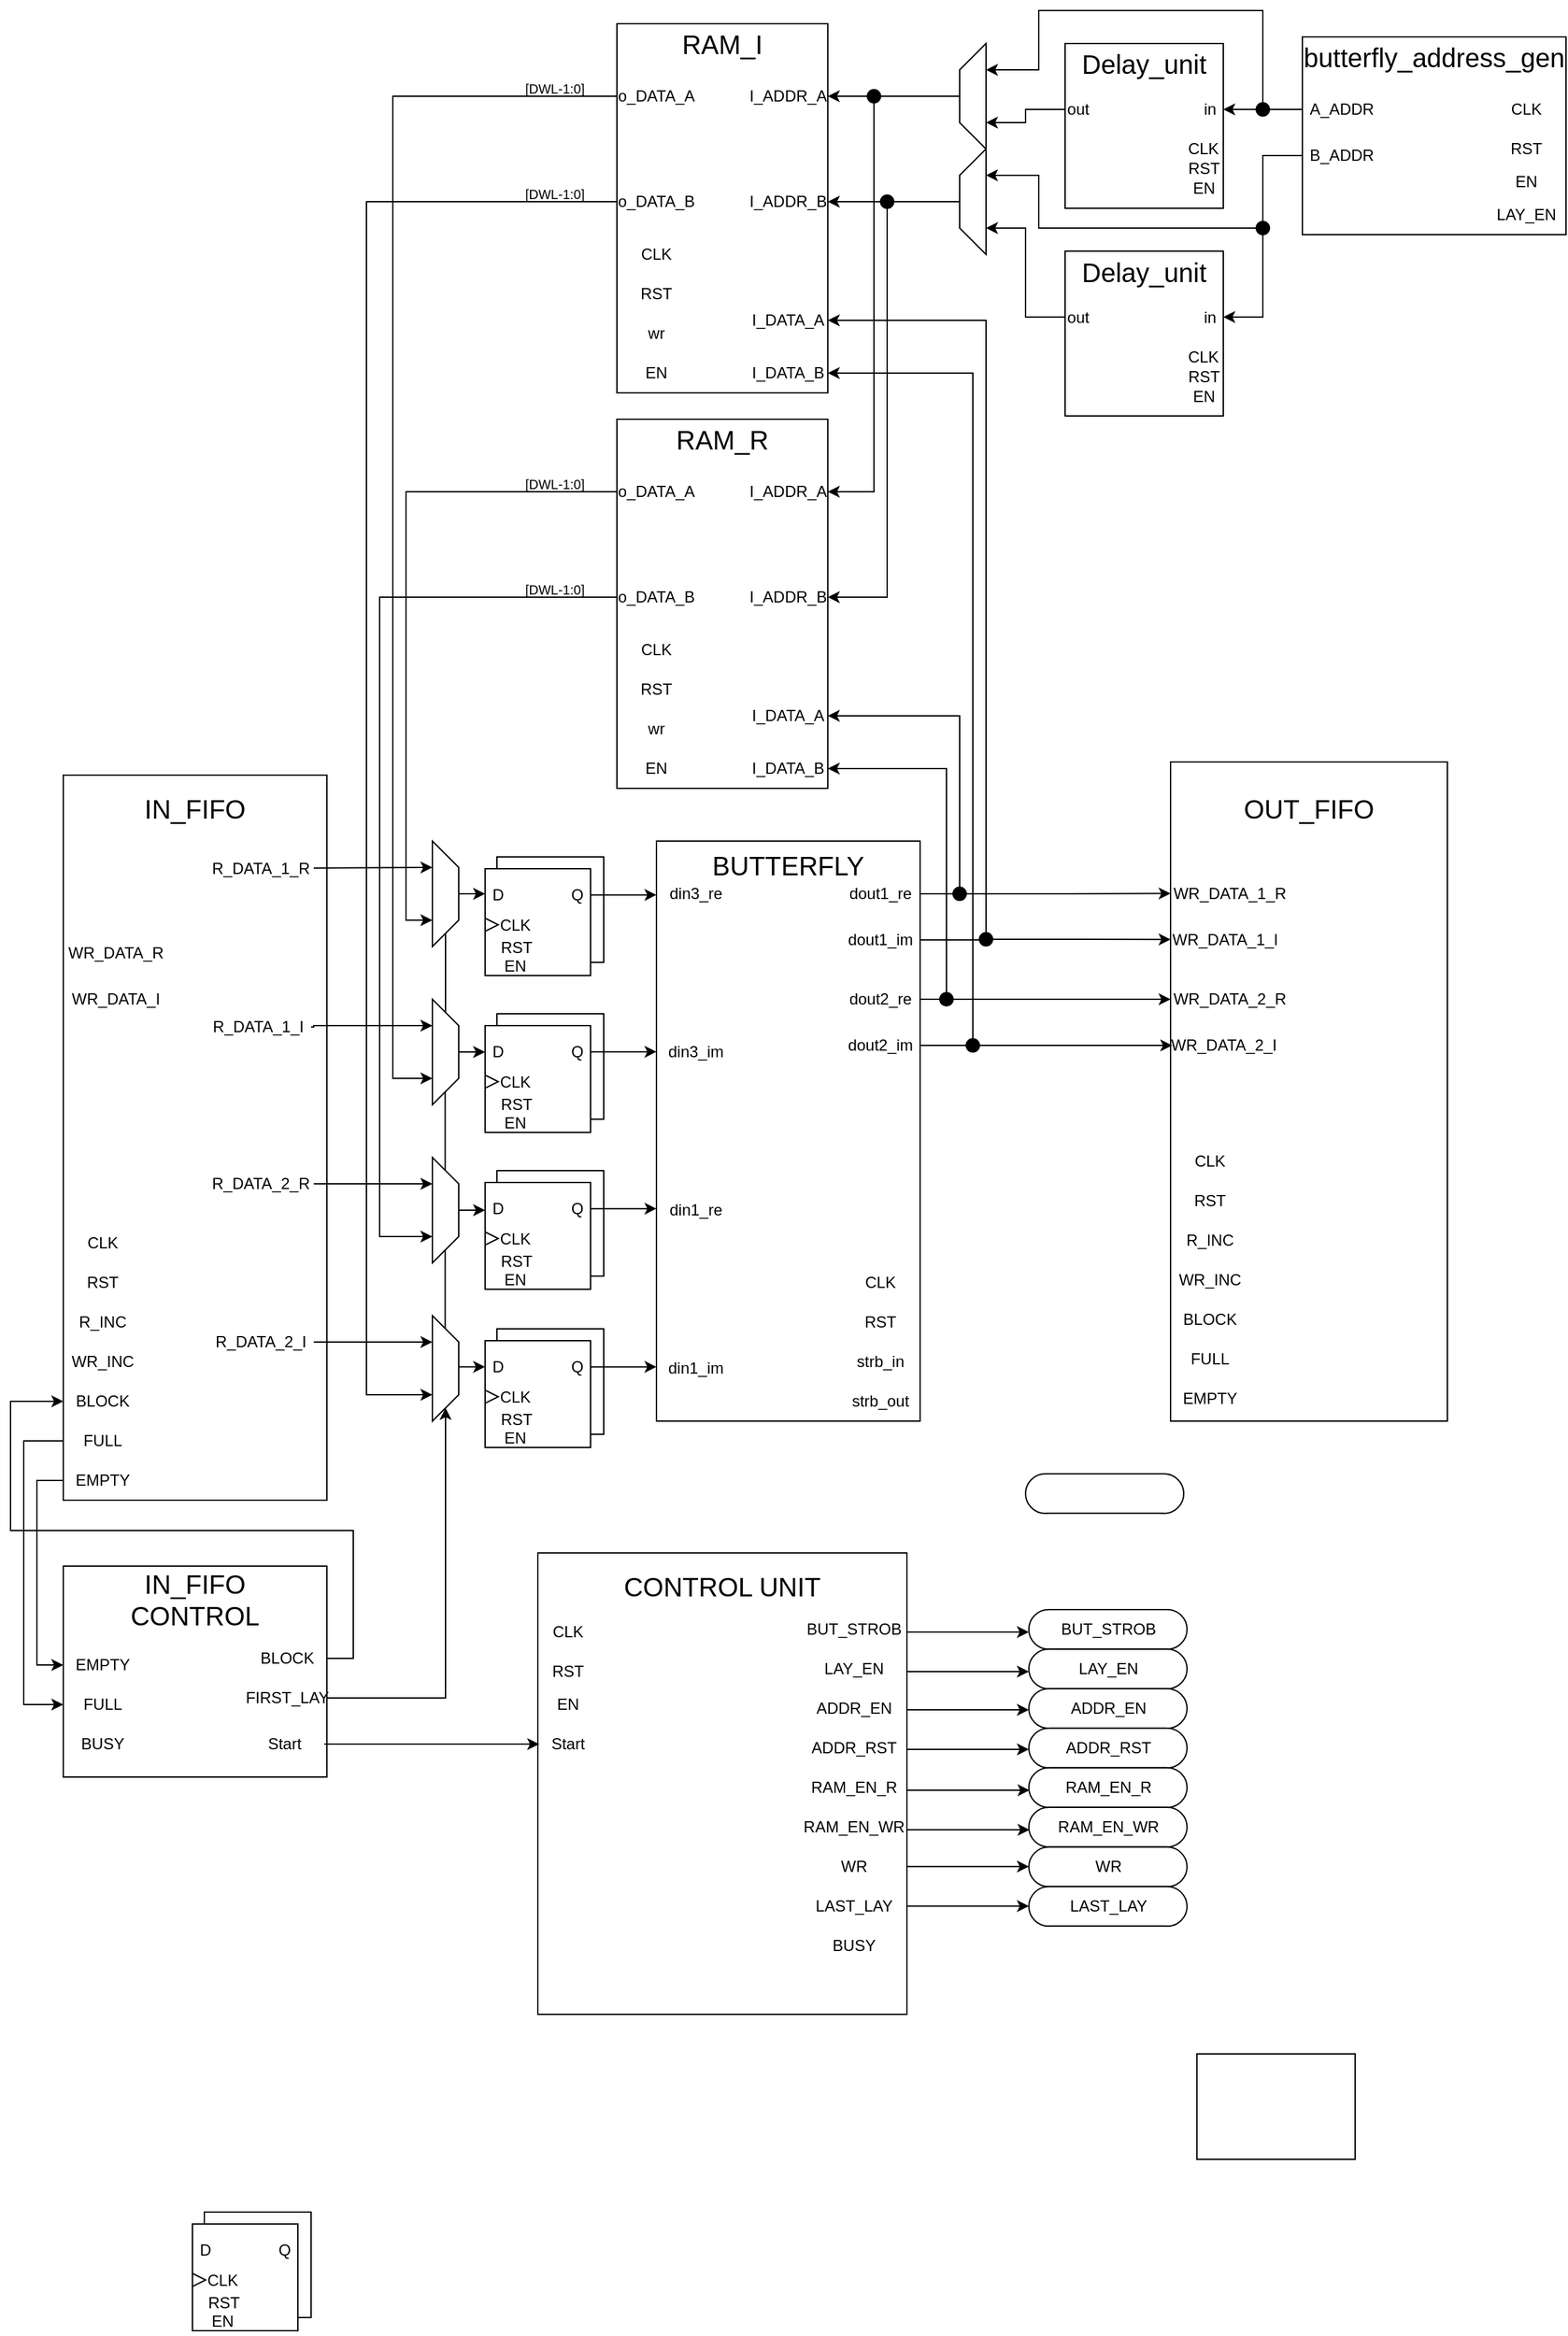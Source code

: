 <mxfile version="20.8.23" type="device"><diagram name="Страница 1" id="tvR6-8pL7hzwbs39ToVZ"><mxGraphModel dx="3354" dy="3489" grid="1" gridSize="10" guides="1" tooltips="1" connect="1" arrows="1" fold="1" page="1" pageScale="1" pageWidth="827" pageHeight="1169" math="0" shadow="0"><root><mxCell id="0"/><mxCell id="1" parent="0"/><mxCell id="2C099dK3ENWsObAnGu3X-158" value="" style="rounded=0;whiteSpace=wrap;html=1;" vertex="1" parent="1"><mxGeometry x="147" y="1520" width="81" height="80" as="geometry"/></mxCell><mxCell id="2C099dK3ENWsObAnGu3X-2" value="" style="rounded=0;whiteSpace=wrap;html=1;" vertex="1" parent="1"><mxGeometry x="490" y="480" width="200" height="440" as="geometry"/></mxCell><mxCell id="2C099dK3ENWsObAnGu3X-3" value="" style="rounded=0;whiteSpace=wrap;html=1;" vertex="1" parent="1"><mxGeometry x="400" y="1020" width="280" height="350" as="geometry"/></mxCell><mxCell id="2C099dK3ENWsObAnGu3X-4" value="" style="rounded=0;whiteSpace=wrap;html=1;" vertex="1" parent="1"><mxGeometry x="980" y="-130" width="200" height="150" as="geometry"/></mxCell><mxCell id="2C099dK3ENWsObAnGu3X-5" value="" style="rounded=0;whiteSpace=wrap;html=1;" vertex="1" parent="1"><mxGeometry x="900" y="1400" width="120" height="80" as="geometry"/></mxCell><mxCell id="2C099dK3ENWsObAnGu3X-6" value="" style="rounded=0;whiteSpace=wrap;html=1;" vertex="1" parent="1"><mxGeometry x="880" y="420" width="210" height="500" as="geometry"/></mxCell><mxCell id="2C099dK3ENWsObAnGu3X-7" value="" style="rounded=0;whiteSpace=wrap;html=1;" vertex="1" parent="1"><mxGeometry x="40" y="430" width="200" height="550" as="geometry"/></mxCell><mxCell id="2C099dK3ENWsObAnGu3X-8" value="" style="rounded=0;whiteSpace=wrap;html=1;" vertex="1" parent="1"><mxGeometry x="40" y="1030" width="200" height="160" as="geometry"/></mxCell><mxCell id="2C099dK3ENWsObAnGu3X-71" style="edgeStyle=orthogonalEdgeStyle;rounded=0;orthogonalLoop=1;jettySize=auto;html=1;exitX=0.5;exitY=0;exitDx=0;exitDy=0;entryX=0;entryY=0.5;entryDx=0;entryDy=0;fontSize=20;" edge="1" parent="1" source="2C099dK3ENWsObAnGu3X-9"><mxGeometry relative="1" as="geometry"><mxPoint x="360.0" y="520" as="targetPoint"/></mxGeometry></mxCell><mxCell id="2C099dK3ENWsObAnGu3X-9" value="" style="shape=trapezoid;perimeter=trapezoidPerimeter;whiteSpace=wrap;html=1;fixedSize=1;rotation=90;" vertex="1" parent="1"><mxGeometry x="290" y="510" width="80" height="20" as="geometry"/></mxCell><mxCell id="2C099dK3ENWsObAnGu3X-70" style="edgeStyle=orthogonalEdgeStyle;rounded=0;orthogonalLoop=1;jettySize=auto;html=1;exitX=0.5;exitY=0;exitDx=0;exitDy=0;entryX=0;entryY=0.5;entryDx=0;entryDy=0;fontSize=20;" edge="1" parent="1" source="2C099dK3ENWsObAnGu3X-11"><mxGeometry relative="1" as="geometry"><mxPoint x="360" y="640" as="targetPoint"/></mxGeometry></mxCell><mxCell id="2C099dK3ENWsObAnGu3X-11" value="" style="shape=trapezoid;perimeter=trapezoidPerimeter;whiteSpace=wrap;html=1;fixedSize=1;rotation=90;" vertex="1" parent="1"><mxGeometry x="290" y="630" width="80" height="20" as="geometry"/></mxCell><mxCell id="2C099dK3ENWsObAnGu3X-28" value="" style="rounded=0;whiteSpace=wrap;html=1;" vertex="1" parent="1"><mxGeometry x="460" y="160" width="160" height="280" as="geometry"/></mxCell><mxCell id="2C099dK3ENWsObAnGu3X-29" value="CLK" style="text;html=1;strokeColor=none;fillColor=none;align=center;verticalAlign=middle;whiteSpace=wrap;rounded=0;" vertex="1" parent="1"><mxGeometry x="460" y="320" width="60" height="30" as="geometry"/></mxCell><mxCell id="2C099dK3ENWsObAnGu3X-30" value="RST" style="text;html=1;strokeColor=none;fillColor=none;align=center;verticalAlign=middle;whiteSpace=wrap;rounded=0;" vertex="1" parent="1"><mxGeometry x="460" y="350" width="60" height="30" as="geometry"/></mxCell><mxCell id="2C099dK3ENWsObAnGu3X-31" value="I_DATA_B" style="text;html=1;strokeColor=none;fillColor=none;align=center;verticalAlign=middle;whiteSpace=wrap;rounded=0;" vertex="1" parent="1"><mxGeometry x="560" y="410" width="60" height="30" as="geometry"/></mxCell><mxCell id="2C099dK3ENWsObAnGu3X-32" value="I_DATA_A" style="text;html=1;strokeColor=none;fillColor=none;align=center;verticalAlign=middle;whiteSpace=wrap;rounded=0;" vertex="1" parent="1"><mxGeometry x="560" y="370" width="60" height="30" as="geometry"/></mxCell><mxCell id="2C099dK3ENWsObAnGu3X-120" style="edgeStyle=orthogonalEdgeStyle;rounded=0;orthogonalLoop=1;jettySize=auto;html=1;exitX=0;exitY=0.5;exitDx=0;exitDy=0;entryX=0.75;entryY=1;entryDx=0;entryDy=0;fontSize=20;" edge="1" parent="1" source="2C099dK3ENWsObAnGu3X-33" target="2C099dK3ENWsObAnGu3X-9"><mxGeometry relative="1" as="geometry"/></mxCell><mxCell id="2C099dK3ENWsObAnGu3X-33" value="o_DATA_A" style="text;html=1;strokeColor=none;fillColor=none;align=center;verticalAlign=middle;whiteSpace=wrap;rounded=0;" vertex="1" parent="1"><mxGeometry x="460" y="200" width="60" height="30" as="geometry"/></mxCell><mxCell id="2C099dK3ENWsObAnGu3X-121" style="edgeStyle=orthogonalEdgeStyle;rounded=0;orthogonalLoop=1;jettySize=auto;html=1;exitX=0;exitY=0.5;exitDx=0;exitDy=0;entryX=0.75;entryY=1;entryDx=0;entryDy=0;fontSize=20;" edge="1" parent="1" source="2C099dK3ENWsObAnGu3X-34" target="2C099dK3ENWsObAnGu3X-107"><mxGeometry relative="1" as="geometry"><Array as="points"><mxPoint x="280" y="295"/><mxPoint x="280" y="780"/></Array></mxGeometry></mxCell><mxCell id="2C099dK3ENWsObAnGu3X-34" value="o_DATA_B" style="text;html=1;strokeColor=none;fillColor=none;align=center;verticalAlign=middle;whiteSpace=wrap;rounded=0;" vertex="1" parent="1"><mxGeometry x="460" y="280" width="60" height="30" as="geometry"/></mxCell><mxCell id="2C099dK3ENWsObAnGu3X-35" value="wr" style="text;html=1;strokeColor=none;fillColor=none;align=center;verticalAlign=middle;whiteSpace=wrap;rounded=0;" vertex="1" parent="1"><mxGeometry x="460" y="380" width="60" height="30" as="geometry"/></mxCell><mxCell id="2C099dK3ENWsObAnGu3X-36" value="EN" style="text;html=1;strokeColor=none;fillColor=none;align=center;verticalAlign=middle;whiteSpace=wrap;rounded=0;" vertex="1" parent="1"><mxGeometry x="460" y="410" width="60" height="30" as="geometry"/></mxCell><mxCell id="2C099dK3ENWsObAnGu3X-37" value="I_ADDR_A" style="text;html=1;strokeColor=none;fillColor=none;align=center;verticalAlign=middle;whiteSpace=wrap;rounded=0;" vertex="1" parent="1"><mxGeometry x="560" y="200" width="60" height="30" as="geometry"/></mxCell><mxCell id="2C099dK3ENWsObAnGu3X-38" value="I_ADDR_B" style="text;html=1;strokeColor=none;fillColor=none;align=center;verticalAlign=middle;whiteSpace=wrap;rounded=0;" vertex="1" parent="1"><mxGeometry x="560" y="280" width="60" height="30" as="geometry"/></mxCell><mxCell id="2C099dK3ENWsObAnGu3X-39" value="&lt;font style=&quot;font-size: 20px;&quot;&gt;RAM_R&lt;/font&gt;" style="text;html=1;strokeColor=none;fillColor=none;align=center;verticalAlign=middle;whiteSpace=wrap;rounded=0;" vertex="1" parent="1"><mxGeometry x="510" y="160" width="60" height="30" as="geometry"/></mxCell><mxCell id="2C099dK3ENWsObAnGu3X-76" value="CLK" style="text;html=1;strokeColor=none;fillColor=none;align=center;verticalAlign=middle;whiteSpace=wrap;rounded=0;" vertex="1" parent="1"><mxGeometry x="40" y="770" width="60" height="30" as="geometry"/></mxCell><mxCell id="2C099dK3ENWsObAnGu3X-77" value="RST" style="text;html=1;strokeColor=none;fillColor=none;align=center;verticalAlign=middle;whiteSpace=wrap;rounded=0;" vertex="1" parent="1"><mxGeometry x="40" y="800" width="60" height="30" as="geometry"/></mxCell><mxCell id="2C099dK3ENWsObAnGu3X-78" value="R_INC" style="text;html=1;strokeColor=none;fillColor=none;align=center;verticalAlign=middle;whiteSpace=wrap;rounded=0;" vertex="1" parent="1"><mxGeometry x="40" y="830" width="60" height="30" as="geometry"/></mxCell><mxCell id="2C099dK3ENWsObAnGu3X-79" value="WR_INC" style="text;html=1;strokeColor=none;fillColor=none;align=center;verticalAlign=middle;whiteSpace=wrap;rounded=0;" vertex="1" parent="1"><mxGeometry x="40" y="860" width="60" height="30" as="geometry"/></mxCell><mxCell id="2C099dK3ENWsObAnGu3X-80" value="BLOCK" style="text;html=1;strokeColor=none;fillColor=none;align=center;verticalAlign=middle;whiteSpace=wrap;rounded=0;" vertex="1" parent="1"><mxGeometry x="40" y="890" width="60" height="30" as="geometry"/></mxCell><mxCell id="2C099dK3ENWsObAnGu3X-81" value="&lt;font style=&quot;font-size: 20px;&quot;&gt;IN_FIFO&lt;/font&gt;" style="text;html=1;strokeColor=none;fillColor=none;align=center;verticalAlign=middle;whiteSpace=wrap;rounded=0;" vertex="1" parent="1"><mxGeometry x="110" y="440" width="60" height="30" as="geometry"/></mxCell><mxCell id="2C099dK3ENWsObAnGu3X-82" value="WR_DATA_R" style="text;html=1;strokeColor=none;fillColor=none;align=center;verticalAlign=middle;whiteSpace=wrap;rounded=0;" vertex="1" parent="1"><mxGeometry x="50" y="550" width="60" height="30" as="geometry"/></mxCell><mxCell id="2C099dK3ENWsObAnGu3X-83" value="WR_DATA_I" style="text;html=1;strokeColor=none;fillColor=none;align=center;verticalAlign=middle;whiteSpace=wrap;rounded=0;" vertex="1" parent="1"><mxGeometry x="50" y="585" width="60" height="30" as="geometry"/></mxCell><mxCell id="2C099dK3ENWsObAnGu3X-118" style="edgeStyle=orthogonalEdgeStyle;rounded=0;orthogonalLoop=1;jettySize=auto;html=1;exitX=1;exitY=0.5;exitDx=0;exitDy=0;entryX=0.25;entryY=1;entryDx=0;entryDy=0;fontSize=20;" edge="1" parent="1" source="2C099dK3ENWsObAnGu3X-87" target="2C099dK3ENWsObAnGu3X-9"><mxGeometry relative="1" as="geometry"><Array as="points"><mxPoint x="230" y="500"/></Array></mxGeometry></mxCell><mxCell id="2C099dK3ENWsObAnGu3X-87" value="R_DATA_1_R" style="text;html=1;strokeColor=none;fillColor=none;align=center;verticalAlign=middle;whiteSpace=wrap;rounded=0;" vertex="1" parent="1"><mxGeometry x="150" y="483" width="80" height="35" as="geometry"/></mxCell><mxCell id="2C099dK3ENWsObAnGu3X-123" style="edgeStyle=orthogonalEdgeStyle;rounded=0;orthogonalLoop=1;jettySize=auto;html=1;exitX=1;exitY=0.5;exitDx=0;exitDy=0;entryX=0.25;entryY=1;entryDx=0;entryDy=0;fontSize=20;" edge="1" parent="1" source="2C099dK3ENWsObAnGu3X-89" target="2C099dK3ENWsObAnGu3X-11"><mxGeometry relative="1" as="geometry"><Array as="points"><mxPoint x="230" y="620"/></Array></mxGeometry></mxCell><mxCell id="2C099dK3ENWsObAnGu3X-89" value="R_DATA_1_I" style="text;html=1;strokeColor=none;fillColor=none;align=center;verticalAlign=middle;whiteSpace=wrap;rounded=0;" vertex="1" parent="1"><mxGeometry x="148" y="606" width="80" height="30" as="geometry"/></mxCell><mxCell id="2C099dK3ENWsObAnGu3X-116" style="edgeStyle=orthogonalEdgeStyle;rounded=0;orthogonalLoop=1;jettySize=auto;html=1;exitX=1;exitY=0.5;exitDx=0;exitDy=0;entryX=0.25;entryY=1;entryDx=0;entryDy=0;fontSize=20;" edge="1" parent="1" source="2C099dK3ENWsObAnGu3X-90" target="2C099dK3ENWsObAnGu3X-107"><mxGeometry relative="1" as="geometry"/></mxCell><mxCell id="2C099dK3ENWsObAnGu3X-90" value="R_DATA_2_R" style="text;html=1;strokeColor=none;fillColor=none;align=center;verticalAlign=middle;whiteSpace=wrap;rounded=0;" vertex="1" parent="1"><mxGeometry x="150" y="725" width="80" height="30" as="geometry"/></mxCell><mxCell id="2C099dK3ENWsObAnGu3X-117" style="edgeStyle=orthogonalEdgeStyle;rounded=0;orthogonalLoop=1;jettySize=auto;html=1;exitX=1;exitY=0.5;exitDx=0;exitDy=0;entryX=0.25;entryY=1;entryDx=0;entryDy=0;fontSize=20;" edge="1" parent="1" source="2C099dK3ENWsObAnGu3X-91" target="2C099dK3ENWsObAnGu3X-109"><mxGeometry relative="1" as="geometry"><Array as="points"><mxPoint x="230" y="860"/></Array></mxGeometry></mxCell><mxCell id="2C099dK3ENWsObAnGu3X-91" value="R_DATA_2_I" style="text;html=1;strokeColor=none;fillColor=none;align=center;verticalAlign=middle;whiteSpace=wrap;rounded=0;" vertex="1" parent="1"><mxGeometry x="150" y="845" width="80" height="30" as="geometry"/></mxCell><mxCell id="2C099dK3ENWsObAnGu3X-92" value="" style="rounded=0;whiteSpace=wrap;html=1;" vertex="1" parent="1"><mxGeometry x="460" y="-140" width="160" height="280" as="geometry"/></mxCell><mxCell id="2C099dK3ENWsObAnGu3X-93" value="CLK" style="text;html=1;strokeColor=none;fillColor=none;align=center;verticalAlign=middle;whiteSpace=wrap;rounded=0;" vertex="1" parent="1"><mxGeometry x="460" y="20" width="60" height="30" as="geometry"/></mxCell><mxCell id="2C099dK3ENWsObAnGu3X-94" value="RST" style="text;html=1;strokeColor=none;fillColor=none;align=center;verticalAlign=middle;whiteSpace=wrap;rounded=0;" vertex="1" parent="1"><mxGeometry x="460" y="50" width="60" height="30" as="geometry"/></mxCell><mxCell id="2C099dK3ENWsObAnGu3X-95" value="I_DATA_B" style="text;html=1;strokeColor=none;fillColor=none;align=center;verticalAlign=middle;whiteSpace=wrap;rounded=0;" vertex="1" parent="1"><mxGeometry x="560" y="110" width="60" height="30" as="geometry"/></mxCell><mxCell id="2C099dK3ENWsObAnGu3X-96" value="I_DATA_A" style="text;html=1;strokeColor=none;fillColor=none;align=center;verticalAlign=middle;whiteSpace=wrap;rounded=0;" vertex="1" parent="1"><mxGeometry x="560" y="70" width="60" height="30" as="geometry"/></mxCell><mxCell id="2C099dK3ENWsObAnGu3X-122" style="edgeStyle=orthogonalEdgeStyle;rounded=0;orthogonalLoop=1;jettySize=auto;html=1;exitX=0;exitY=0.5;exitDx=0;exitDy=0;fontSize=20;entryX=0.75;entryY=1;entryDx=0;entryDy=0;" edge="1" parent="1" source="2C099dK3ENWsObAnGu3X-97" target="2C099dK3ENWsObAnGu3X-11"><mxGeometry relative="1" as="geometry"><mxPoint x="250" y="450" as="targetPoint"/><Array as="points"><mxPoint x="290" y="-85"/><mxPoint x="290" y="660"/></Array></mxGeometry></mxCell><mxCell id="2C099dK3ENWsObAnGu3X-97" value="o_DATA_A" style="text;html=1;strokeColor=none;fillColor=none;align=center;verticalAlign=middle;whiteSpace=wrap;rounded=0;" vertex="1" parent="1"><mxGeometry x="460" y="-100" width="60" height="30" as="geometry"/></mxCell><mxCell id="2C099dK3ENWsObAnGu3X-124" style="edgeStyle=orthogonalEdgeStyle;rounded=0;orthogonalLoop=1;jettySize=auto;html=1;exitX=0;exitY=0.5;exitDx=0;exitDy=0;entryX=0.75;entryY=1;entryDx=0;entryDy=0;fontSize=20;" edge="1" parent="1" source="2C099dK3ENWsObAnGu3X-98" target="2C099dK3ENWsObAnGu3X-109"><mxGeometry relative="1" as="geometry"><Array as="points"><mxPoint x="270" y="-5"/><mxPoint x="270" y="900"/></Array></mxGeometry></mxCell><mxCell id="2C099dK3ENWsObAnGu3X-98" value="o_DATA_B" style="text;html=1;strokeColor=none;fillColor=none;align=center;verticalAlign=middle;whiteSpace=wrap;rounded=0;" vertex="1" parent="1"><mxGeometry x="460" y="-20" width="60" height="30" as="geometry"/></mxCell><mxCell id="2C099dK3ENWsObAnGu3X-99" value="wr" style="text;html=1;strokeColor=none;fillColor=none;align=center;verticalAlign=middle;whiteSpace=wrap;rounded=0;" vertex="1" parent="1"><mxGeometry x="460" y="80" width="60" height="30" as="geometry"/></mxCell><mxCell id="2C099dK3ENWsObAnGu3X-100" value="EN" style="text;html=1;strokeColor=none;fillColor=none;align=center;verticalAlign=middle;whiteSpace=wrap;rounded=0;" vertex="1" parent="1"><mxGeometry x="460" y="110" width="60" height="30" as="geometry"/></mxCell><mxCell id="2C099dK3ENWsObAnGu3X-101" value="I_ADDR_A" style="text;html=1;strokeColor=none;fillColor=none;align=center;verticalAlign=middle;whiteSpace=wrap;rounded=0;" vertex="1" parent="1"><mxGeometry x="560" y="-100" width="60" height="30" as="geometry"/></mxCell><mxCell id="2C099dK3ENWsObAnGu3X-102" value="I_ADDR_B" style="text;html=1;strokeColor=none;fillColor=none;align=center;verticalAlign=middle;whiteSpace=wrap;rounded=0;" vertex="1" parent="1"><mxGeometry x="560" y="-20" width="60" height="30" as="geometry"/></mxCell><mxCell id="2C099dK3ENWsObAnGu3X-103" value="&lt;font style=&quot;font-size: 20px;&quot;&gt;RAM_I&lt;/font&gt;" style="text;html=1;strokeColor=none;fillColor=none;align=center;verticalAlign=middle;whiteSpace=wrap;rounded=0;" vertex="1" parent="1"><mxGeometry x="510" y="-140" width="60" height="30" as="geometry"/></mxCell><mxCell id="2C099dK3ENWsObAnGu3X-217" style="edgeStyle=orthogonalEdgeStyle;rounded=0;orthogonalLoop=1;jettySize=auto;html=1;exitX=0.5;exitY=0;exitDx=0;exitDy=0;entryX=1;entryY=0.5;entryDx=0;entryDy=0;fontSize=10;" edge="1" parent="1" source="2C099dK3ENWsObAnGu3X-104" target="2C099dK3ENWsObAnGu3X-101"><mxGeometry relative="1" as="geometry"/></mxCell><mxCell id="2C099dK3ENWsObAnGu3X-104" value="" style="shape=trapezoid;perimeter=trapezoidPerimeter;whiteSpace=wrap;html=1;fixedSize=1;rotation=-90;" vertex="1" parent="1"><mxGeometry x="690" y="-95" width="80" height="20" as="geometry"/></mxCell><mxCell id="2C099dK3ENWsObAnGu3X-218" style="edgeStyle=orthogonalEdgeStyle;rounded=0;orthogonalLoop=1;jettySize=auto;html=1;exitX=0.5;exitY=0;exitDx=0;exitDy=0;entryX=1;entryY=0.5;entryDx=0;entryDy=0;fontSize=10;" edge="1" parent="1" source="2C099dK3ENWsObAnGu3X-105" target="2C099dK3ENWsObAnGu3X-102"><mxGeometry relative="1" as="geometry"/></mxCell><mxCell id="2C099dK3ENWsObAnGu3X-105" value="" style="shape=trapezoid;perimeter=trapezoidPerimeter;whiteSpace=wrap;html=1;fixedSize=1;rotation=-90;" vertex="1" parent="1"><mxGeometry x="690" y="-15" width="80" height="20" as="geometry"/></mxCell><mxCell id="2C099dK3ENWsObAnGu3X-106" style="edgeStyle=orthogonalEdgeStyle;rounded=0;orthogonalLoop=1;jettySize=auto;html=1;exitX=0.5;exitY=0;exitDx=0;exitDy=0;entryX=0;entryY=0.5;entryDx=0;entryDy=0;fontSize=20;" edge="1" parent="1" source="2C099dK3ENWsObAnGu3X-107"><mxGeometry relative="1" as="geometry"><mxPoint x="360" y="760" as="targetPoint"/></mxGeometry></mxCell><mxCell id="2C099dK3ENWsObAnGu3X-107" value="" style="shape=trapezoid;perimeter=trapezoidPerimeter;whiteSpace=wrap;html=1;fixedSize=1;rotation=90;" vertex="1" parent="1"><mxGeometry x="290" y="750" width="80" height="20" as="geometry"/></mxCell><mxCell id="2C099dK3ENWsObAnGu3X-109" value="" style="shape=trapezoid;perimeter=trapezoidPerimeter;whiteSpace=wrap;html=1;fixedSize=1;rotation=90;" vertex="1" parent="1"><mxGeometry x="290" y="870" width="80" height="20" as="geometry"/></mxCell><mxCell id="2C099dK3ENWsObAnGu3X-113" value="" style="rounded=0;whiteSpace=wrap;html=1;" vertex="1" parent="1"><mxGeometry x="138" y="1529" width="80" height="81" as="geometry"/></mxCell><mxCell id="2C099dK3ENWsObAnGu3X-125" value="din3_re" style="text;html=1;strokeColor=none;fillColor=none;align=center;verticalAlign=middle;whiteSpace=wrap;rounded=0;" vertex="1" parent="1"><mxGeometry x="490" y="505" width="60" height="30" as="geometry"/></mxCell><mxCell id="2C099dK3ENWsObAnGu3X-126" value="din3_im" style="text;html=1;strokeColor=none;fillColor=none;align=center;verticalAlign=middle;whiteSpace=wrap;rounded=0;" vertex="1" parent="1"><mxGeometry x="490" y="625" width="60" height="30" as="geometry"/></mxCell><mxCell id="2C099dK3ENWsObAnGu3X-127" value="din1_re" style="text;html=1;strokeColor=none;fillColor=none;align=center;verticalAlign=middle;whiteSpace=wrap;rounded=0;" vertex="1" parent="1"><mxGeometry x="490" y="745" width="60" height="30" as="geometry"/></mxCell><mxCell id="2C099dK3ENWsObAnGu3X-128" value="din1_im" style="text;html=1;strokeColor=none;fillColor=none;align=center;verticalAlign=middle;whiteSpace=wrap;rounded=0;" vertex="1" parent="1"><mxGeometry x="490" y="865" width="60" height="30" as="geometry"/></mxCell><mxCell id="2C099dK3ENWsObAnGu3X-311" style="edgeStyle=orthogonalEdgeStyle;rounded=0;orthogonalLoop=1;jettySize=auto;html=1;exitX=0;exitY=0.5;exitDx=0;exitDy=0;entryX=0;entryY=0.5;entryDx=0;entryDy=0;fontSize=20;" edge="1" parent="1" source="2C099dK3ENWsObAnGu3X-129" target="2C099dK3ENWsObAnGu3X-303"><mxGeometry relative="1" as="geometry"><Array as="points"><mxPoint x="10" y="935"/><mxPoint x="10" y="1135"/></Array></mxGeometry></mxCell><mxCell id="2C099dK3ENWsObAnGu3X-129" value="FULL" style="text;html=1;strokeColor=none;fillColor=none;align=center;verticalAlign=middle;whiteSpace=wrap;rounded=0;" vertex="1" parent="1"><mxGeometry x="40" y="920" width="60" height="30" as="geometry"/></mxCell><mxCell id="2C099dK3ENWsObAnGu3X-310" style="edgeStyle=orthogonalEdgeStyle;rounded=0;orthogonalLoop=1;jettySize=auto;html=1;exitX=0;exitY=0.5;exitDx=0;exitDy=0;entryX=0;entryY=0.5;entryDx=0;entryDy=0;fontSize=20;" edge="1" parent="1" source="2C099dK3ENWsObAnGu3X-130" target="2C099dK3ENWsObAnGu3X-302"><mxGeometry relative="1" as="geometry"/></mxCell><mxCell id="2C099dK3ENWsObAnGu3X-130" value="EMPTY" style="text;html=1;strokeColor=none;fillColor=none;align=center;verticalAlign=middle;whiteSpace=wrap;rounded=0;" vertex="1" parent="1"><mxGeometry x="40" y="950" width="60" height="30" as="geometry"/></mxCell><mxCell id="2C099dK3ENWsObAnGu3X-135" style="edgeStyle=orthogonalEdgeStyle;rounded=0;orthogonalLoop=1;jettySize=auto;html=1;exitX=1;exitY=0.5;exitDx=0;exitDy=0;entryX=1;entryY=0.5;entryDx=0;entryDy=0;fontSize=20;" edge="1" parent="1" source="2C099dK3ENWsObAnGu3X-131" target="2C099dK3ENWsObAnGu3X-32"><mxGeometry relative="1" as="geometry"><Array as="points"><mxPoint x="720" y="520"/><mxPoint x="720" y="385"/></Array></mxGeometry></mxCell><mxCell id="2C099dK3ENWsObAnGu3X-131" value="dout1_re" style="text;html=1;strokeColor=none;fillColor=none;align=center;verticalAlign=middle;whiteSpace=wrap;rounded=0;" vertex="1" parent="1"><mxGeometry x="630" y="505" width="60" height="30" as="geometry"/></mxCell><mxCell id="2C099dK3ENWsObAnGu3X-137" style="edgeStyle=orthogonalEdgeStyle;rounded=0;orthogonalLoop=1;jettySize=auto;html=1;exitX=1;exitY=0.5;exitDx=0;exitDy=0;entryX=1;entryY=0.5;entryDx=0;entryDy=0;fontSize=20;" edge="1" parent="1" source="2C099dK3ENWsObAnGu3X-132" target="2C099dK3ENWsObAnGu3X-96"><mxGeometry relative="1" as="geometry"><Array as="points"><mxPoint x="740" y="555"/><mxPoint x="740" y="85"/></Array></mxGeometry></mxCell><mxCell id="2C099dK3ENWsObAnGu3X-132" value="dout1_im" style="text;html=1;strokeColor=none;fillColor=none;align=center;verticalAlign=middle;whiteSpace=wrap;rounded=0;" vertex="1" parent="1"><mxGeometry x="630" y="540" width="60" height="30" as="geometry"/></mxCell><mxCell id="2C099dK3ENWsObAnGu3X-136" style="edgeStyle=orthogonalEdgeStyle;rounded=0;orthogonalLoop=1;jettySize=auto;html=1;exitX=1;exitY=0.5;exitDx=0;exitDy=0;entryX=1;entryY=0.5;entryDx=0;entryDy=0;fontSize=20;" edge="1" parent="1" source="2C099dK3ENWsObAnGu3X-133" target="2C099dK3ENWsObAnGu3X-31"><mxGeometry relative="1" as="geometry"><Array as="points"><mxPoint x="710" y="600"/><mxPoint x="710" y="425"/></Array></mxGeometry></mxCell><mxCell id="2C099dK3ENWsObAnGu3X-133" value="dout2_re" style="text;html=1;strokeColor=none;fillColor=none;align=center;verticalAlign=middle;whiteSpace=wrap;rounded=0;" vertex="1" parent="1"><mxGeometry x="630" y="585" width="60" height="30" as="geometry"/></mxCell><mxCell id="2C099dK3ENWsObAnGu3X-138" style="edgeStyle=orthogonalEdgeStyle;rounded=0;orthogonalLoop=1;jettySize=auto;html=1;exitX=1;exitY=0.5;exitDx=0;exitDy=0;entryX=1;entryY=0.5;entryDx=0;entryDy=0;fontSize=20;" edge="1" parent="1" source="2C099dK3ENWsObAnGu3X-134" target="2C099dK3ENWsObAnGu3X-95"><mxGeometry relative="1" as="geometry"><Array as="points"><mxPoint x="730" y="635"/><mxPoint x="730" y="125"/></Array></mxGeometry></mxCell><mxCell id="2C099dK3ENWsObAnGu3X-134" value="dout2_im" style="text;html=1;strokeColor=none;fillColor=none;align=center;verticalAlign=middle;whiteSpace=wrap;rounded=0;" vertex="1" parent="1"><mxGeometry x="630" y="620" width="60" height="30" as="geometry"/></mxCell><mxCell id="2C099dK3ENWsObAnGu3X-139" value="&lt;font style=&quot;font-size: 10px;&quot;&gt;[&lt;font style=&quot;font-size: 10px;&quot;&gt;DWL-1:0&lt;/font&gt;]&lt;/font&gt;" style="text;html=1;strokeColor=none;fillColor=none;align=center;verticalAlign=middle;whiteSpace=wrap;rounded=0;fontSize=20;" vertex="1" parent="1"><mxGeometry x="383" y="-110" width="60" height="30" as="geometry"/></mxCell><mxCell id="2C099dK3ENWsObAnGu3X-140" value="&lt;font style=&quot;font-size: 10px;&quot;&gt;[&lt;font style=&quot;font-size: 10px;&quot;&gt;DWL-1:0&lt;/font&gt;]&lt;/font&gt;" style="text;html=1;strokeColor=none;fillColor=none;align=center;verticalAlign=middle;whiteSpace=wrap;rounded=0;fontSize=20;" vertex="1" parent="1"><mxGeometry x="383" y="-30" width="60" height="30" as="geometry"/></mxCell><mxCell id="2C099dK3ENWsObAnGu3X-141" value="&lt;font style=&quot;font-size: 10px;&quot;&gt;[&lt;font style=&quot;font-size: 10px;&quot;&gt;DWL-1:0&lt;/font&gt;]&lt;/font&gt;" style="text;html=1;strokeColor=none;fillColor=none;align=center;verticalAlign=middle;whiteSpace=wrap;rounded=0;fontSize=20;" vertex="1" parent="1"><mxGeometry x="383" y="190" width="60" height="30" as="geometry"/></mxCell><mxCell id="2C099dK3ENWsObAnGu3X-142" value="&lt;font style=&quot;font-size: 10px;&quot;&gt;[&lt;font style=&quot;font-size: 10px;&quot;&gt;DWL-1:0&lt;/font&gt;]&lt;/font&gt;" style="text;html=1;strokeColor=none;fillColor=none;align=center;verticalAlign=middle;whiteSpace=wrap;rounded=0;fontSize=20;" vertex="1" parent="1"><mxGeometry x="383" y="270" width="60" height="30" as="geometry"/></mxCell><mxCell id="2C099dK3ENWsObAnGu3X-143" value="" style="endArrow=none;html=1;rounded=0;fontSize=10;entryX=1;entryY=0.5;entryDx=0;entryDy=0;exitX=0;exitY=0.5;exitDx=0;exitDy=0;" edge="1" parent="1" source="2C099dK3ENWsObAnGu3X-11" target="2C099dK3ENWsObAnGu3X-9"><mxGeometry width="50" height="50" relative="1" as="geometry"><mxPoint x="330" y="800" as="sourcePoint"/><mxPoint x="380" y="750" as="targetPoint"/></mxGeometry></mxCell><mxCell id="2C099dK3ENWsObAnGu3X-144" value="" style="endArrow=none;html=1;rounded=0;fontSize=10;entryX=1;entryY=0.5;entryDx=0;entryDy=0;exitX=0;exitY=0.5;exitDx=0;exitDy=0;" edge="1" parent="1"><mxGeometry width="50" height="50" relative="1" as="geometry"><mxPoint x="329.71" y="730" as="sourcePoint"/><mxPoint x="329.71" y="670" as="targetPoint"/></mxGeometry></mxCell><mxCell id="2C099dK3ENWsObAnGu3X-145" value="" style="endArrow=none;html=1;rounded=0;fontSize=10;entryX=1;entryY=0.5;entryDx=0;entryDy=0;exitX=0;exitY=0.5;exitDx=0;exitDy=0;" edge="1" parent="1"><mxGeometry width="50" height="50" relative="1" as="geometry"><mxPoint x="329.71" y="850" as="sourcePoint"/><mxPoint x="329.71" y="790" as="targetPoint"/></mxGeometry></mxCell><mxCell id="2C099dK3ENWsObAnGu3X-148" value="CLK" style="text;html=1;strokeColor=none;fillColor=none;align=center;verticalAlign=middle;whiteSpace=wrap;rounded=0;" vertex="1" parent="1"><mxGeometry x="151" y="1564" width="20" height="15" as="geometry"/></mxCell><mxCell id="2C099dK3ENWsObAnGu3X-149" value="D" style="text;html=1;strokeColor=none;fillColor=none;align=center;verticalAlign=middle;whiteSpace=wrap;rounded=0;" vertex="1" parent="1"><mxGeometry x="138" y="1539" width="20" height="20" as="geometry"/></mxCell><mxCell id="2C099dK3ENWsObAnGu3X-155" value="RST" style="text;html=1;strokeColor=none;fillColor=none;align=center;verticalAlign=middle;whiteSpace=wrap;rounded=0;" vertex="1" parent="1"><mxGeometry x="147" y="1579" width="30" height="20" as="geometry"/></mxCell><mxCell id="2C099dK3ENWsObAnGu3X-156" value="Q" style="text;html=1;strokeColor=none;fillColor=none;align=center;verticalAlign=middle;whiteSpace=wrap;rounded=0;" vertex="1" parent="1"><mxGeometry x="198" y="1539" width="20" height="20" as="geometry"/></mxCell><mxCell id="2C099dK3ENWsObAnGu3X-157" value="" style="triangle;whiteSpace=wrap;html=1;fontSize=10;" vertex="1" parent="1"><mxGeometry x="138" y="1566.5" width="10" height="10" as="geometry"/></mxCell><mxCell id="2C099dK3ENWsObAnGu3X-159" value="EN" style="text;html=1;strokeColor=none;fillColor=none;align=center;verticalAlign=middle;whiteSpace=wrap;rounded=0;" vertex="1" parent="1"><mxGeometry x="146" y="1593" width="30" height="20" as="geometry"/></mxCell><mxCell id="2C099dK3ENWsObAnGu3X-160" value="" style="rounded=0;whiteSpace=wrap;html=1;" vertex="1" parent="1"><mxGeometry x="369" y="850" width="81" height="80" as="geometry"/></mxCell><mxCell id="2C099dK3ENWsObAnGu3X-161" value="" style="rounded=0;whiteSpace=wrap;html=1;" vertex="1" parent="1"><mxGeometry x="360" y="859" width="80" height="81" as="geometry"/></mxCell><mxCell id="2C099dK3ENWsObAnGu3X-162" value="CLK" style="text;html=1;strokeColor=none;fillColor=none;align=center;verticalAlign=middle;whiteSpace=wrap;rounded=0;" vertex="1" parent="1"><mxGeometry x="373" y="894" width="20" height="15" as="geometry"/></mxCell><mxCell id="2C099dK3ENWsObAnGu3X-163" value="D" style="text;html=1;strokeColor=none;fillColor=none;align=center;verticalAlign=middle;whiteSpace=wrap;rounded=0;" vertex="1" parent="1"><mxGeometry x="360" y="869" width="20" height="20" as="geometry"/></mxCell><mxCell id="2C099dK3ENWsObAnGu3X-164" value="RST" style="text;html=1;strokeColor=none;fillColor=none;align=center;verticalAlign=middle;whiteSpace=wrap;rounded=0;" vertex="1" parent="1"><mxGeometry x="369" y="909" width="30" height="20" as="geometry"/></mxCell><mxCell id="2C099dK3ENWsObAnGu3X-165" value="Q" style="text;html=1;strokeColor=none;fillColor=none;align=center;verticalAlign=middle;whiteSpace=wrap;rounded=0;" vertex="1" parent="1"><mxGeometry x="420" y="869" width="20" height="20" as="geometry"/></mxCell><mxCell id="2C099dK3ENWsObAnGu3X-166" value="" style="triangle;whiteSpace=wrap;html=1;fontSize=10;" vertex="1" parent="1"><mxGeometry x="360" y="896.5" width="10" height="10" as="geometry"/></mxCell><mxCell id="2C099dK3ENWsObAnGu3X-167" value="EN" style="text;html=1;strokeColor=none;fillColor=none;align=center;verticalAlign=middle;whiteSpace=wrap;rounded=0;" vertex="1" parent="1"><mxGeometry x="368" y="923" width="30" height="20" as="geometry"/></mxCell><mxCell id="2C099dK3ENWsObAnGu3X-186" value="" style="rounded=0;whiteSpace=wrap;html=1;" vertex="1" parent="1"><mxGeometry x="369" y="730" width="81" height="80" as="geometry"/></mxCell><mxCell id="2C099dK3ENWsObAnGu3X-187" value="" style="rounded=0;whiteSpace=wrap;html=1;" vertex="1" parent="1"><mxGeometry x="360" y="739" width="80" height="81" as="geometry"/></mxCell><mxCell id="2C099dK3ENWsObAnGu3X-188" value="CLK" style="text;html=1;strokeColor=none;fillColor=none;align=center;verticalAlign=middle;whiteSpace=wrap;rounded=0;" vertex="1" parent="1"><mxGeometry x="373" y="774" width="20" height="15" as="geometry"/></mxCell><mxCell id="2C099dK3ENWsObAnGu3X-189" value="D" style="text;html=1;strokeColor=none;fillColor=none;align=center;verticalAlign=middle;whiteSpace=wrap;rounded=0;" vertex="1" parent="1"><mxGeometry x="360" y="749" width="20" height="20" as="geometry"/></mxCell><mxCell id="2C099dK3ENWsObAnGu3X-190" value="RST" style="text;html=1;strokeColor=none;fillColor=none;align=center;verticalAlign=middle;whiteSpace=wrap;rounded=0;" vertex="1" parent="1"><mxGeometry x="369" y="789" width="30" height="20" as="geometry"/></mxCell><mxCell id="2C099dK3ENWsObAnGu3X-191" value="Q" style="text;html=1;strokeColor=none;fillColor=none;align=center;verticalAlign=middle;whiteSpace=wrap;rounded=0;" vertex="1" parent="1"><mxGeometry x="420" y="749" width="20" height="20" as="geometry"/></mxCell><mxCell id="2C099dK3ENWsObAnGu3X-192" value="" style="triangle;whiteSpace=wrap;html=1;fontSize=10;" vertex="1" parent="1"><mxGeometry x="360" y="776.5" width="10" height="10" as="geometry"/></mxCell><mxCell id="2C099dK3ENWsObAnGu3X-193" value="EN" style="text;html=1;strokeColor=none;fillColor=none;align=center;verticalAlign=middle;whiteSpace=wrap;rounded=0;" vertex="1" parent="1"><mxGeometry x="368" y="803" width="30" height="20" as="geometry"/></mxCell><mxCell id="2C099dK3ENWsObAnGu3X-194" value="" style="rounded=0;whiteSpace=wrap;html=1;" vertex="1" parent="1"><mxGeometry x="369" y="611" width="81" height="80" as="geometry"/></mxCell><mxCell id="2C099dK3ENWsObAnGu3X-195" value="" style="rounded=0;whiteSpace=wrap;html=1;" vertex="1" parent="1"><mxGeometry x="360" y="620" width="80" height="81" as="geometry"/></mxCell><mxCell id="2C099dK3ENWsObAnGu3X-196" value="CLK" style="text;html=1;strokeColor=none;fillColor=none;align=center;verticalAlign=middle;whiteSpace=wrap;rounded=0;" vertex="1" parent="1"><mxGeometry x="373" y="655" width="20" height="15" as="geometry"/></mxCell><mxCell id="2C099dK3ENWsObAnGu3X-197" value="D" style="text;html=1;strokeColor=none;fillColor=none;align=center;verticalAlign=middle;whiteSpace=wrap;rounded=0;" vertex="1" parent="1"><mxGeometry x="360" y="630" width="20" height="20" as="geometry"/></mxCell><mxCell id="2C099dK3ENWsObAnGu3X-198" value="RST" style="text;html=1;strokeColor=none;fillColor=none;align=center;verticalAlign=middle;whiteSpace=wrap;rounded=0;" vertex="1" parent="1"><mxGeometry x="369" y="670" width="30" height="20" as="geometry"/></mxCell><mxCell id="2C099dK3ENWsObAnGu3X-199" value="Q" style="text;html=1;strokeColor=none;fillColor=none;align=center;verticalAlign=middle;whiteSpace=wrap;rounded=0;" vertex="1" parent="1"><mxGeometry x="420" y="630" width="20" height="20" as="geometry"/></mxCell><mxCell id="2C099dK3ENWsObAnGu3X-200" value="" style="triangle;whiteSpace=wrap;html=1;fontSize=10;" vertex="1" parent="1"><mxGeometry x="360" y="657.5" width="10" height="10" as="geometry"/></mxCell><mxCell id="2C099dK3ENWsObAnGu3X-201" value="EN" style="text;html=1;strokeColor=none;fillColor=none;align=center;verticalAlign=middle;whiteSpace=wrap;rounded=0;" vertex="1" parent="1"><mxGeometry x="368" y="684" width="30" height="20" as="geometry"/></mxCell><mxCell id="2C099dK3ENWsObAnGu3X-202" value="" style="rounded=0;whiteSpace=wrap;html=1;" vertex="1" parent="1"><mxGeometry x="369" y="492" width="81" height="80" as="geometry"/></mxCell><mxCell id="2C099dK3ENWsObAnGu3X-203" value="" style="rounded=0;whiteSpace=wrap;html=1;" vertex="1" parent="1"><mxGeometry x="360" y="501" width="80" height="81" as="geometry"/></mxCell><mxCell id="2C099dK3ENWsObAnGu3X-204" value="CLK" style="text;html=1;strokeColor=none;fillColor=none;align=center;verticalAlign=middle;whiteSpace=wrap;rounded=0;" vertex="1" parent="1"><mxGeometry x="373" y="536" width="20" height="15" as="geometry"/></mxCell><mxCell id="2C099dK3ENWsObAnGu3X-205" value="D" style="text;html=1;strokeColor=none;fillColor=none;align=center;verticalAlign=middle;whiteSpace=wrap;rounded=0;" vertex="1" parent="1"><mxGeometry x="360" y="511" width="20" height="20" as="geometry"/></mxCell><mxCell id="2C099dK3ENWsObAnGu3X-206" value="RST" style="text;html=1;strokeColor=none;fillColor=none;align=center;verticalAlign=middle;whiteSpace=wrap;rounded=0;" vertex="1" parent="1"><mxGeometry x="369" y="551" width="30" height="20" as="geometry"/></mxCell><mxCell id="2C099dK3ENWsObAnGu3X-207" value="Q" style="text;html=1;strokeColor=none;fillColor=none;align=center;verticalAlign=middle;whiteSpace=wrap;rounded=0;" vertex="1" parent="1"><mxGeometry x="420" y="511" width="20" height="20" as="geometry"/></mxCell><mxCell id="2C099dK3ENWsObAnGu3X-208" value="" style="triangle;whiteSpace=wrap;html=1;fontSize=10;" vertex="1" parent="1"><mxGeometry x="360" y="538.5" width="10" height="10" as="geometry"/></mxCell><mxCell id="2C099dK3ENWsObAnGu3X-209" value="EN" style="text;html=1;strokeColor=none;fillColor=none;align=center;verticalAlign=middle;whiteSpace=wrap;rounded=0;" vertex="1" parent="1"><mxGeometry x="368" y="565" width="30" height="20" as="geometry"/></mxCell><mxCell id="2C099dK3ENWsObAnGu3X-211" value="" style="endArrow=classic;html=1;rounded=0;fontSize=10;" edge="1" parent="1"><mxGeometry width="50" height="50" relative="1" as="geometry"><mxPoint x="340" y="878.83" as="sourcePoint"/><mxPoint x="360" y="878.83" as="targetPoint"/></mxGeometry></mxCell><mxCell id="2C099dK3ENWsObAnGu3X-213" value="" style="endArrow=classic;html=1;rounded=0;fontSize=10;" edge="1" parent="1"><mxGeometry width="50" height="50" relative="1" as="geometry"><mxPoint x="440" y="520.83" as="sourcePoint"/><mxPoint x="490" y="520.83" as="targetPoint"/></mxGeometry></mxCell><mxCell id="2C099dK3ENWsObAnGu3X-214" value="" style="endArrow=classic;html=1;rounded=0;fontSize=10;" edge="1" parent="1"><mxGeometry width="50" height="50" relative="1" as="geometry"><mxPoint x="440" y="639.83" as="sourcePoint"/><mxPoint x="490" y="639.83" as="targetPoint"/></mxGeometry></mxCell><mxCell id="2C099dK3ENWsObAnGu3X-215" value="" style="endArrow=classic;html=1;rounded=0;fontSize=10;" edge="1" parent="1"><mxGeometry width="50" height="50" relative="1" as="geometry"><mxPoint x="440" y="758.83" as="sourcePoint"/><mxPoint x="490" y="758.83" as="targetPoint"/></mxGeometry></mxCell><mxCell id="2C099dK3ENWsObAnGu3X-216" value="" style="endArrow=classic;html=1;rounded=0;fontSize=10;" edge="1" parent="1"><mxGeometry width="50" height="50" relative="1" as="geometry"><mxPoint x="440" y="878.83" as="sourcePoint"/><mxPoint x="490" y="878.83" as="targetPoint"/></mxGeometry></mxCell><mxCell id="2C099dK3ENWsObAnGu3X-240" style="edgeStyle=orthogonalEdgeStyle;rounded=0;orthogonalLoop=1;jettySize=auto;html=1;exitX=0;exitY=0.5;exitDx=0;exitDy=0;entryX=1;entryY=0.5;entryDx=0;entryDy=0;fontSize=20;" edge="1" parent="1" source="2C099dK3ENWsObAnGu3X-221" target="2C099dK3ENWsObAnGu3X-235"><mxGeometry relative="1" as="geometry"/></mxCell><mxCell id="2C099dK3ENWsObAnGu3X-242" style="edgeStyle=orthogonalEdgeStyle;rounded=0;orthogonalLoop=1;jettySize=auto;html=1;exitX=0;exitY=0.5;exitDx=0;exitDy=0;entryX=0.75;entryY=1;entryDx=0;entryDy=0;fontSize=20;" edge="1" parent="1" source="2C099dK3ENWsObAnGu3X-221" target="2C099dK3ENWsObAnGu3X-104"><mxGeometry relative="1" as="geometry"><Array as="points"><mxPoint x="950" y="-75"/><mxPoint x="950" y="-150"/><mxPoint x="780" y="-150"/><mxPoint x="780" y="-105"/></Array></mxGeometry></mxCell><mxCell id="2C099dK3ENWsObAnGu3X-221" value="A_ADDR" style="text;html=1;strokeColor=none;fillColor=none;align=center;verticalAlign=middle;whiteSpace=wrap;rounded=0;" vertex="1" parent="1"><mxGeometry x="980" y="-90" width="60" height="30" as="geometry"/></mxCell><mxCell id="2C099dK3ENWsObAnGu3X-252" style="edgeStyle=orthogonalEdgeStyle;rounded=0;orthogonalLoop=1;jettySize=auto;html=1;exitX=0;exitY=0.5;exitDx=0;exitDy=0;entryX=1;entryY=0.5;entryDx=0;entryDy=0;fontSize=20;" edge="1" parent="1" source="2C099dK3ENWsObAnGu3X-222" target="2C099dK3ENWsObAnGu3X-247"><mxGeometry relative="1" as="geometry"/></mxCell><mxCell id="2C099dK3ENWsObAnGu3X-222" value="B_ADDR" style="text;html=1;strokeColor=none;fillColor=none;align=center;verticalAlign=middle;whiteSpace=wrap;rounded=0;" vertex="1" parent="1"><mxGeometry x="980" y="-55" width="60" height="30" as="geometry"/></mxCell><mxCell id="2C099dK3ENWsObAnGu3X-223" value="CLK" style="text;html=1;strokeColor=none;fillColor=none;align=center;verticalAlign=middle;whiteSpace=wrap;rounded=0;" vertex="1" parent="1"><mxGeometry x="1120" y="-90" width="60" height="30" as="geometry"/></mxCell><mxCell id="2C099dK3ENWsObAnGu3X-224" value="RST" style="text;html=1;strokeColor=none;fillColor=none;align=center;verticalAlign=middle;whiteSpace=wrap;rounded=0;" vertex="1" parent="1"><mxGeometry x="1120" y="-60" width="60" height="30" as="geometry"/></mxCell><mxCell id="2C099dK3ENWsObAnGu3X-225" value="LAY_EN" style="text;html=1;strokeColor=none;fillColor=none;align=center;verticalAlign=middle;whiteSpace=wrap;rounded=0;" vertex="1" parent="1"><mxGeometry x="1120" y="-10" width="60" height="30" as="geometry"/></mxCell><mxCell id="2C099dK3ENWsObAnGu3X-226" value="" style="rounded=0;whiteSpace=wrap;html=1;" vertex="1" parent="1"><mxGeometry x="800" y="-125" width="120" height="125" as="geometry"/></mxCell><mxCell id="2C099dK3ENWsObAnGu3X-227" value="&lt;font style=&quot;font-size: 20px;&quot;&gt;BUTTERFLY&lt;/font&gt;" style="text;html=1;strokeColor=none;fillColor=none;align=center;verticalAlign=middle;whiteSpace=wrap;rounded=0;fontSize=10;" vertex="1" parent="1"><mxGeometry x="560" y="483" width="60" height="30" as="geometry"/></mxCell><mxCell id="2C099dK3ENWsObAnGu3X-229" value="&lt;font style=&quot;font-size: 20px;&quot;&gt;butterfly_address_gen&lt;/font&gt;" style="text;html=1;strokeColor=none;fillColor=none;align=center;verticalAlign=middle;whiteSpace=wrap;rounded=0;" vertex="1" parent="1"><mxGeometry x="1050" y="-130" width="60" height="30" as="geometry"/></mxCell><mxCell id="2C099dK3ENWsObAnGu3X-230" value="&lt;font style=&quot;font-size: 20px;&quot;&gt;Delay_unit&lt;br&gt;&lt;/font&gt;" style="text;html=1;strokeColor=none;fillColor=none;align=center;verticalAlign=middle;whiteSpace=wrap;rounded=0;" vertex="1" parent="1"><mxGeometry x="830" y="-125" width="60" height="30" as="geometry"/></mxCell><mxCell id="2C099dK3ENWsObAnGu3X-233" value="EN" style="text;html=1;strokeColor=none;fillColor=none;align=center;verticalAlign=middle;whiteSpace=wrap;rounded=0;" vertex="1" parent="1"><mxGeometry x="1120" y="-35" width="60" height="30" as="geometry"/></mxCell><mxCell id="2C099dK3ENWsObAnGu3X-235" value="in" style="text;html=1;strokeColor=none;fillColor=none;align=center;verticalAlign=middle;whiteSpace=wrap;rounded=0;" vertex="1" parent="1"><mxGeometry x="900" y="-90" width="20" height="30" as="geometry"/></mxCell><mxCell id="2C099dK3ENWsObAnGu3X-241" style="edgeStyle=orthogonalEdgeStyle;rounded=0;orthogonalLoop=1;jettySize=auto;html=1;exitX=0;exitY=0.5;exitDx=0;exitDy=0;entryX=0.25;entryY=1;entryDx=0;entryDy=0;fontSize=20;startArrow=none;" edge="1" parent="1" source="2C099dK3ENWsObAnGu3X-236" target="2C099dK3ENWsObAnGu3X-104"><mxGeometry relative="1" as="geometry"><mxPoint x="705" y="-65" as="sourcePoint"/><Array as="points"><mxPoint x="770" y="-75"/><mxPoint x="770" y="-65"/></Array></mxGeometry></mxCell><mxCell id="2C099dK3ENWsObAnGu3X-236" value="out" style="text;html=1;strokeColor=none;fillColor=none;align=center;verticalAlign=middle;whiteSpace=wrap;rounded=0;" vertex="1" parent="1"><mxGeometry x="800" y="-90" width="20" height="30" as="geometry"/></mxCell><mxCell id="2C099dK3ENWsObAnGu3X-237" value="CLK" style="text;html=1;strokeColor=none;fillColor=none;align=center;verticalAlign=middle;whiteSpace=wrap;rounded=0;" vertex="1" parent="1"><mxGeometry x="890" y="-55" width="30" height="20" as="geometry"/></mxCell><mxCell id="2C099dK3ENWsObAnGu3X-238" value="RST" style="text;html=1;strokeColor=none;fillColor=none;align=center;verticalAlign=middle;whiteSpace=wrap;rounded=0;" vertex="1" parent="1"><mxGeometry x="892.5" y="-40" width="25" height="20" as="geometry"/></mxCell><mxCell id="2C099dK3ENWsObAnGu3X-239" value="EN" style="text;html=1;strokeColor=none;fillColor=none;align=center;verticalAlign=middle;whiteSpace=wrap;rounded=0;" vertex="1" parent="1"><mxGeometry x="892.5" y="-25" width="25" height="20" as="geometry"/></mxCell><mxCell id="2C099dK3ENWsObAnGu3X-243" value="" style="ellipse;whiteSpace=wrap;html=1;aspect=fixed;fontSize=20;fillColor=#000000;" vertex="1" parent="1"><mxGeometry x="945" y="-80" width="10" height="10" as="geometry"/></mxCell><mxCell id="2C099dK3ENWsObAnGu3X-245" value="" style="rounded=0;whiteSpace=wrap;html=1;" vertex="1" parent="1"><mxGeometry x="800" y="32.5" width="120" height="125" as="geometry"/></mxCell><mxCell id="2C099dK3ENWsObAnGu3X-246" value="&lt;font style=&quot;font-size: 20px;&quot;&gt;Delay_unit&lt;br&gt;&lt;/font&gt;" style="text;html=1;strokeColor=none;fillColor=none;align=center;verticalAlign=middle;whiteSpace=wrap;rounded=0;" vertex="1" parent="1"><mxGeometry x="830" y="32.5" width="60" height="30" as="geometry"/></mxCell><mxCell id="2C099dK3ENWsObAnGu3X-247" value="in" style="text;html=1;strokeColor=none;fillColor=none;align=center;verticalAlign=middle;whiteSpace=wrap;rounded=0;" vertex="1" parent="1"><mxGeometry x="900" y="67.5" width="20" height="30" as="geometry"/></mxCell><mxCell id="2C099dK3ENWsObAnGu3X-258" style="edgeStyle=orthogonalEdgeStyle;rounded=0;orthogonalLoop=1;jettySize=auto;html=1;exitX=0;exitY=0.5;exitDx=0;exitDy=0;entryX=0.25;entryY=1;entryDx=0;entryDy=0;fontSize=20;" edge="1" parent="1" source="2C099dK3ENWsObAnGu3X-248" target="2C099dK3ENWsObAnGu3X-105"><mxGeometry relative="1" as="geometry"/></mxCell><mxCell id="2C099dK3ENWsObAnGu3X-248" value="out" style="text;html=1;strokeColor=none;fillColor=none;align=center;verticalAlign=middle;whiteSpace=wrap;rounded=0;" vertex="1" parent="1"><mxGeometry x="800" y="67.5" width="20" height="30" as="geometry"/></mxCell><mxCell id="2C099dK3ENWsObAnGu3X-249" value="CLK" style="text;html=1;strokeColor=none;fillColor=none;align=center;verticalAlign=middle;whiteSpace=wrap;rounded=0;" vertex="1" parent="1"><mxGeometry x="890" y="102.5" width="30" height="20" as="geometry"/></mxCell><mxCell id="2C099dK3ENWsObAnGu3X-250" value="RST" style="text;html=1;strokeColor=none;fillColor=none;align=center;verticalAlign=middle;whiteSpace=wrap;rounded=0;" vertex="1" parent="1"><mxGeometry x="892.5" y="117.5" width="25" height="20" as="geometry"/></mxCell><mxCell id="2C099dK3ENWsObAnGu3X-251" value="EN" style="text;html=1;strokeColor=none;fillColor=none;align=center;verticalAlign=middle;whiteSpace=wrap;rounded=0;" vertex="1" parent="1"><mxGeometry x="892.5" y="132.5" width="25" height="20" as="geometry"/></mxCell><mxCell id="2C099dK3ENWsObAnGu3X-261" value="" style="endArrow=none;html=1;rounded=0;fontSize=20;entryX=0.25;entryY=1;entryDx=0;entryDy=0;" edge="1" parent="1" target="2C099dK3ENWsObAnGu3X-259"><mxGeometry width="50" height="50" relative="1" as="geometry"><mxPoint x="950" y="15" as="sourcePoint"/><mxPoint x="740" y="15" as="targetPoint"/></mxGeometry></mxCell><mxCell id="2C099dK3ENWsObAnGu3X-262" style="edgeStyle=orthogonalEdgeStyle;rounded=0;orthogonalLoop=1;jettySize=auto;html=1;exitX=0;exitY=0.5;exitDx=0;exitDy=0;entryX=0.75;entryY=1;entryDx=0;entryDy=0;fontSize=20;" edge="1" parent="1" source="2C099dK3ENWsObAnGu3X-259" target="2C099dK3ENWsObAnGu3X-105"><mxGeometry relative="1" as="geometry"><Array as="points"><mxPoint x="780" y="15"/><mxPoint x="780" y="-25"/></Array></mxGeometry></mxCell><mxCell id="2C099dK3ENWsObAnGu3X-259" value="" style="ellipse;whiteSpace=wrap;html=1;aspect=fixed;fontSize=20;fillColor=#000000;" vertex="1" parent="1"><mxGeometry x="945" y="10" width="10" height="10" as="geometry"/></mxCell><mxCell id="2C099dK3ENWsObAnGu3X-266" style="edgeStyle=orthogonalEdgeStyle;rounded=0;orthogonalLoop=1;jettySize=auto;html=1;exitX=0.5;exitY=1;exitDx=0;exitDy=0;entryX=1;entryY=0.5;entryDx=0;entryDy=0;fontSize=20;" edge="1" parent="1" source="2C099dK3ENWsObAnGu3X-264" target="2C099dK3ENWsObAnGu3X-37"><mxGeometry relative="1" as="geometry"/></mxCell><mxCell id="2C099dK3ENWsObAnGu3X-264" value="" style="ellipse;whiteSpace=wrap;html=1;aspect=fixed;fontSize=20;fillColor=#000000;" vertex="1" parent="1"><mxGeometry x="650" y="-90" width="10" height="10" as="geometry"/></mxCell><mxCell id="2C099dK3ENWsObAnGu3X-268" style="edgeStyle=orthogonalEdgeStyle;rounded=0;orthogonalLoop=1;jettySize=auto;html=1;exitX=0.5;exitY=1;exitDx=0;exitDy=0;entryX=1;entryY=0.5;entryDx=0;entryDy=0;fontSize=20;" edge="1" parent="1" source="2C099dK3ENWsObAnGu3X-265" target="2C099dK3ENWsObAnGu3X-38"><mxGeometry relative="1" as="geometry"/></mxCell><mxCell id="2C099dK3ENWsObAnGu3X-265" value="" style="ellipse;whiteSpace=wrap;html=1;aspect=fixed;fontSize=20;fillColor=#000000;" vertex="1" parent="1"><mxGeometry x="660" y="-10" width="10" height="10" as="geometry"/></mxCell><mxCell id="2C099dK3ENWsObAnGu3X-286" style="edgeStyle=orthogonalEdgeStyle;rounded=0;orthogonalLoop=1;jettySize=auto;html=1;exitX=1;exitY=0.5;exitDx=0;exitDy=0;fontSize=20;entryX=0;entryY=0.5;entryDx=0;entryDy=0;" edge="1" parent="1" source="2C099dK3ENWsObAnGu3X-270" target="2C099dK3ENWsObAnGu3X-282"><mxGeometry relative="1" as="geometry"><mxPoint x="870" y="554.6" as="targetPoint"/></mxGeometry></mxCell><mxCell id="2C099dK3ENWsObAnGu3X-270" value="" style="ellipse;whiteSpace=wrap;html=1;aspect=fixed;fontSize=20;fillColor=#000000;" vertex="1" parent="1"><mxGeometry x="735" y="549.5" width="10" height="10" as="geometry"/></mxCell><mxCell id="2C099dK3ENWsObAnGu3X-289" style="edgeStyle=orthogonalEdgeStyle;rounded=0;orthogonalLoop=1;jettySize=auto;html=1;exitX=1;exitY=0.5;exitDx=0;exitDy=0;fontSize=20;entryX=0;entryY=0.5;entryDx=0;entryDy=0;" edge="1" parent="1" source="2C099dK3ENWsObAnGu3X-272" target="2C099dK3ENWsObAnGu3X-284"><mxGeometry relative="1" as="geometry"><mxPoint x="870" y="635" as="targetPoint"/></mxGeometry></mxCell><mxCell id="2C099dK3ENWsObAnGu3X-272" value="" style="ellipse;whiteSpace=wrap;html=1;aspect=fixed;fontSize=20;fillColor=#000000;" vertex="1" parent="1"><mxGeometry x="725" y="630" width="10" height="10" as="geometry"/></mxCell><mxCell id="2C099dK3ENWsObAnGu3X-285" style="edgeStyle=orthogonalEdgeStyle;rounded=0;orthogonalLoop=1;jettySize=auto;html=1;exitX=1;exitY=0.5;exitDx=0;exitDy=0;fontSize=20;entryX=0;entryY=0.5;entryDx=0;entryDy=0;" edge="1" parent="1" source="2C099dK3ENWsObAnGu3X-276" target="2C099dK3ENWsObAnGu3X-283"><mxGeometry relative="1" as="geometry"><mxPoint x="870" y="600" as="targetPoint"/></mxGeometry></mxCell><mxCell id="2C099dK3ENWsObAnGu3X-276" value="" style="ellipse;whiteSpace=wrap;html=1;aspect=fixed;fontSize=20;fillColor=#000000;" vertex="1" parent="1"><mxGeometry x="705" y="595" width="10" height="10" as="geometry"/></mxCell><mxCell id="2C099dK3ENWsObAnGu3X-287" style="edgeStyle=orthogonalEdgeStyle;rounded=0;orthogonalLoop=1;jettySize=auto;html=1;exitX=1;exitY=0.5;exitDx=0;exitDy=0;fontSize=20;entryX=0;entryY=0.5;entryDx=0;entryDy=0;" edge="1" parent="1" source="2C099dK3ENWsObAnGu3X-278" target="2C099dK3ENWsObAnGu3X-281"><mxGeometry relative="1" as="geometry"><mxPoint x="870" y="520.2" as="targetPoint"/></mxGeometry></mxCell><mxCell id="2C099dK3ENWsObAnGu3X-278" value="" style="ellipse;whiteSpace=wrap;html=1;aspect=fixed;fontSize=20;fillColor=#000000;" vertex="1" parent="1"><mxGeometry x="715" y="515" width="10" height="10" as="geometry"/></mxCell><mxCell id="2C099dK3ENWsObAnGu3X-281" value="WR_DATA_1_R" style="text;html=1;strokeColor=none;fillColor=none;align=center;verticalAlign=middle;whiteSpace=wrap;rounded=0;" vertex="1" parent="1"><mxGeometry x="880" y="501" width="90" height="37.5" as="geometry"/></mxCell><mxCell id="2C099dK3ENWsObAnGu3X-282" value="WR_DATA_1_I" style="text;html=1;strokeColor=none;fillColor=none;align=center;verticalAlign=middle;whiteSpace=wrap;rounded=0;" vertex="1" parent="1"><mxGeometry x="880" y="539.25" width="82.5" height="30.75" as="geometry"/></mxCell><mxCell id="2C099dK3ENWsObAnGu3X-283" value="WR_DATA_2_R" style="text;html=1;strokeColor=none;fillColor=none;align=center;verticalAlign=middle;whiteSpace=wrap;rounded=0;" vertex="1" parent="1"><mxGeometry x="880" y="586" width="90" height="28" as="geometry"/></mxCell><mxCell id="2C099dK3ENWsObAnGu3X-284" value="WR_DATA_2_I" style="text;html=1;strokeColor=none;fillColor=none;align=center;verticalAlign=middle;whiteSpace=wrap;rounded=0;" vertex="1" parent="1"><mxGeometry x="881.25" y="627.5" width="78.75" height="15" as="geometry"/></mxCell><mxCell id="2C099dK3ENWsObAnGu3X-290" value="&lt;font style=&quot;font-size: 20px;&quot;&gt;OUT_FIFO&lt;/font&gt;" style="text;html=1;strokeColor=none;fillColor=none;align=center;verticalAlign=middle;whiteSpace=wrap;rounded=0;" vertex="1" parent="1"><mxGeometry x="955" y="440" width="60" height="30" as="geometry"/></mxCell><mxCell id="2C099dK3ENWsObAnGu3X-291" value="CLK" style="text;html=1;strokeColor=none;fillColor=none;align=center;verticalAlign=middle;whiteSpace=wrap;rounded=0;" vertex="1" parent="1"><mxGeometry x="880" y="708" width="60" height="30" as="geometry"/></mxCell><mxCell id="2C099dK3ENWsObAnGu3X-292" value="RST" style="text;html=1;strokeColor=none;fillColor=none;align=center;verticalAlign=middle;whiteSpace=wrap;rounded=0;" vertex="1" parent="1"><mxGeometry x="880" y="738" width="60" height="30" as="geometry"/></mxCell><mxCell id="2C099dK3ENWsObAnGu3X-293" value="R_INC" style="text;html=1;strokeColor=none;fillColor=none;align=center;verticalAlign=middle;whiteSpace=wrap;rounded=0;" vertex="1" parent="1"><mxGeometry x="880" y="768" width="60" height="30" as="geometry"/></mxCell><mxCell id="2C099dK3ENWsObAnGu3X-294" value="WR_INC" style="text;html=1;strokeColor=none;fillColor=none;align=center;verticalAlign=middle;whiteSpace=wrap;rounded=0;" vertex="1" parent="1"><mxGeometry x="880" y="798" width="60" height="30" as="geometry"/></mxCell><mxCell id="2C099dK3ENWsObAnGu3X-295" value="BLOCK" style="text;html=1;strokeColor=none;fillColor=none;align=center;verticalAlign=middle;whiteSpace=wrap;rounded=0;" vertex="1" parent="1"><mxGeometry x="880" y="828" width="60" height="30" as="geometry"/></mxCell><mxCell id="2C099dK3ENWsObAnGu3X-296" value="FULL" style="text;html=1;strokeColor=none;fillColor=none;align=center;verticalAlign=middle;whiteSpace=wrap;rounded=0;" vertex="1" parent="1"><mxGeometry x="880" y="858" width="60" height="30" as="geometry"/></mxCell><mxCell id="2C099dK3ENWsObAnGu3X-297" value="EMPTY" style="text;html=1;strokeColor=none;fillColor=none;align=center;verticalAlign=middle;whiteSpace=wrap;rounded=0;" vertex="1" parent="1"><mxGeometry x="880" y="888" width="60" height="30" as="geometry"/></mxCell><mxCell id="2C099dK3ENWsObAnGu3X-298" value="CLK" style="text;html=1;strokeColor=none;fillColor=none;align=center;verticalAlign=middle;whiteSpace=wrap;rounded=0;" vertex="1" parent="1"><mxGeometry x="630" y="800" width="60" height="30" as="geometry"/></mxCell><mxCell id="2C099dK3ENWsObAnGu3X-299" value="RST" style="text;html=1;strokeColor=none;fillColor=none;align=center;verticalAlign=middle;whiteSpace=wrap;rounded=0;" vertex="1" parent="1"><mxGeometry x="630" y="830" width="60" height="30" as="geometry"/></mxCell><mxCell id="2C099dK3ENWsObAnGu3X-300" value="strb_in" style="text;html=1;strokeColor=none;fillColor=none;align=center;verticalAlign=middle;whiteSpace=wrap;rounded=0;" vertex="1" parent="1"><mxGeometry x="630" y="860" width="60" height="30" as="geometry"/></mxCell><mxCell id="2C099dK3ENWsObAnGu3X-301" value="strb_out" style="text;html=1;strokeColor=none;fillColor=none;align=center;verticalAlign=middle;whiteSpace=wrap;rounded=0;" vertex="1" parent="1"><mxGeometry x="630" y="890" width="60" height="30" as="geometry"/></mxCell><mxCell id="2C099dK3ENWsObAnGu3X-302" value="EMPTY" style="text;html=1;strokeColor=none;fillColor=none;align=center;verticalAlign=middle;whiteSpace=wrap;rounded=0;" vertex="1" parent="1"><mxGeometry x="40" y="1090" width="60" height="30" as="geometry"/></mxCell><mxCell id="2C099dK3ENWsObAnGu3X-303" value="FULL" style="text;html=1;strokeColor=none;fillColor=none;align=center;verticalAlign=middle;whiteSpace=wrap;rounded=0;" vertex="1" parent="1"><mxGeometry x="40" y="1120" width="60" height="30" as="geometry"/></mxCell><mxCell id="2C099dK3ENWsObAnGu3X-313" style="edgeStyle=orthogonalEdgeStyle;rounded=0;orthogonalLoop=1;jettySize=auto;html=1;exitX=1;exitY=0.5;exitDx=0;exitDy=0;entryX=0;entryY=0.5;entryDx=0;entryDy=0;fontSize=20;" edge="1" parent="1" source="2C099dK3ENWsObAnGu3X-304" target="2C099dK3ENWsObAnGu3X-80"><mxGeometry relative="1" as="geometry"><Array as="points"><mxPoint x="260" y="1100"/><mxPoint x="260" y="1003"/><mxPoint y="1003"/><mxPoint y="905"/></Array></mxGeometry></mxCell><mxCell id="2C099dK3ENWsObAnGu3X-304" value="BLOCK" style="text;html=1;strokeColor=none;fillColor=none;align=center;verticalAlign=middle;whiteSpace=wrap;rounded=0;" vertex="1" parent="1"><mxGeometry x="180" y="1085" width="60" height="30" as="geometry"/></mxCell><mxCell id="2C099dK3ENWsObAnGu3X-329" style="edgeStyle=orthogonalEdgeStyle;rounded=0;orthogonalLoop=1;jettySize=auto;html=1;exitX=1;exitY=0.5;exitDx=0;exitDy=0;entryX=0;entryY=0.5;entryDx=0;entryDy=0;fontSize=20;" edge="1" parent="1" source="2C099dK3ENWsObAnGu3X-305" target="2C099dK3ENWsObAnGu3X-306"><mxGeometry relative="1" as="geometry"/></mxCell><mxCell id="2C099dK3ENWsObAnGu3X-305" value="Start" style="text;html=1;strokeColor=none;fillColor=none;align=center;verticalAlign=middle;whiteSpace=wrap;rounded=0;" vertex="1" parent="1"><mxGeometry x="178" y="1150" width="60" height="30" as="geometry"/></mxCell><mxCell id="2C099dK3ENWsObAnGu3X-306" value="Start" style="text;html=1;strokeColor=none;fillColor=none;align=center;verticalAlign=middle;whiteSpace=wrap;rounded=0;" vertex="1" parent="1"><mxGeometry x="401" y="1150" width="44" height="30" as="geometry"/></mxCell><mxCell id="2C099dK3ENWsObAnGu3X-307" value="&lt;span style=&quot;font-size: 20px;&quot;&gt;CONTROL UNIT&lt;/span&gt;" style="text;html=1;strokeColor=none;fillColor=none;align=center;verticalAlign=middle;whiteSpace=wrap;rounded=0;fontSize=10;" vertex="1" parent="1"><mxGeometry x="450" y="1030" width="180" height="30" as="geometry"/></mxCell><mxCell id="2C099dK3ENWsObAnGu3X-308" value="&lt;span style=&quot;font-size: 20px;&quot;&gt;IN_FIFO&lt;br&gt;CONTROL&lt;/span&gt;" style="text;html=1;strokeColor=none;fillColor=none;align=center;verticalAlign=middle;whiteSpace=wrap;rounded=0;fontSize=10;" vertex="1" parent="1"><mxGeometry x="50" y="1040" width="180" height="30" as="geometry"/></mxCell><mxCell id="2C099dK3ENWsObAnGu3X-314" value="CLK" style="text;html=1;strokeColor=none;fillColor=none;align=center;verticalAlign=middle;whiteSpace=wrap;rounded=0;" vertex="1" parent="1"><mxGeometry x="393" y="1065" width="60" height="30" as="geometry"/></mxCell><mxCell id="2C099dK3ENWsObAnGu3X-315" value="RST" style="text;html=1;strokeColor=none;fillColor=none;align=center;verticalAlign=middle;whiteSpace=wrap;rounded=0;" vertex="1" parent="1"><mxGeometry x="393" y="1095" width="60" height="30" as="geometry"/></mxCell><mxCell id="2C099dK3ENWsObAnGu3X-316" value="EN" style="text;html=1;strokeColor=none;fillColor=none;align=center;verticalAlign=middle;whiteSpace=wrap;rounded=0;" vertex="1" parent="1"><mxGeometry x="393" y="1120" width="60" height="30" as="geometry"/></mxCell><mxCell id="2C099dK3ENWsObAnGu3X-318" style="edgeStyle=orthogonalEdgeStyle;rounded=0;orthogonalLoop=1;jettySize=auto;html=1;exitX=1;exitY=0.5;exitDx=0;exitDy=0;entryX=1;entryY=0.5;entryDx=0;entryDy=0;fontSize=20;" edge="1" parent="1" source="2C099dK3ENWsObAnGu3X-317" target="2C099dK3ENWsObAnGu3X-109"><mxGeometry relative="1" as="geometry"/></mxCell><mxCell id="2C099dK3ENWsObAnGu3X-317" value="FIRST_LAY" style="text;html=1;strokeColor=none;fillColor=none;align=center;verticalAlign=middle;whiteSpace=wrap;rounded=0;" vertex="1" parent="1"><mxGeometry x="180" y="1115" width="60" height="30" as="geometry"/></mxCell><mxCell id="2C099dK3ENWsObAnGu3X-319" value="BUSY" style="text;html=1;strokeColor=none;fillColor=none;align=center;verticalAlign=middle;whiteSpace=wrap;rounded=0;" vertex="1" parent="1"><mxGeometry x="610" y="1302.5" width="60" height="30" as="geometry"/></mxCell><mxCell id="2C099dK3ENWsObAnGu3X-320" value="BUT_STROB" style="text;html=1;strokeColor=none;fillColor=none;align=center;verticalAlign=middle;whiteSpace=wrap;rounded=0;" vertex="1" parent="1"><mxGeometry x="610" y="1062.5" width="60" height="30" as="geometry"/></mxCell><mxCell id="2C099dK3ENWsObAnGu3X-321" value="LAY_EN" style="text;html=1;strokeColor=none;fillColor=none;align=center;verticalAlign=middle;whiteSpace=wrap;rounded=0;" vertex="1" parent="1"><mxGeometry x="610" y="1092.5" width="60" height="30" as="geometry"/></mxCell><mxCell id="2C099dK3ENWsObAnGu3X-322" value="ADDR_EN" style="text;html=1;strokeColor=none;fillColor=none;align=center;verticalAlign=middle;whiteSpace=wrap;rounded=0;" vertex="1" parent="1"><mxGeometry x="610" y="1122.5" width="60" height="30" as="geometry"/></mxCell><mxCell id="2C099dK3ENWsObAnGu3X-323" value="ADDR_RST" style="text;html=1;strokeColor=none;fillColor=none;align=center;verticalAlign=middle;whiteSpace=wrap;rounded=0;" vertex="1" parent="1"><mxGeometry x="610" y="1152.5" width="60" height="30" as="geometry"/></mxCell><mxCell id="2C099dK3ENWsObAnGu3X-324" value="RAM_EN_R" style="text;html=1;strokeColor=none;fillColor=none;align=center;verticalAlign=middle;whiteSpace=wrap;rounded=0;" vertex="1" parent="1"><mxGeometry x="610" y="1182.5" width="60" height="30" as="geometry"/></mxCell><mxCell id="2C099dK3ENWsObAnGu3X-325" value="RAM_EN_WR" style="text;html=1;strokeColor=none;fillColor=none;align=center;verticalAlign=middle;whiteSpace=wrap;rounded=0;" vertex="1" parent="1"><mxGeometry x="610" y="1212.5" width="60" height="30" as="geometry"/></mxCell><mxCell id="2C099dK3ENWsObAnGu3X-326" value="WR" style="text;html=1;strokeColor=none;fillColor=none;align=center;verticalAlign=middle;whiteSpace=wrap;rounded=0;" vertex="1" parent="1"><mxGeometry x="610" y="1242.5" width="60" height="30" as="geometry"/></mxCell><mxCell id="2C099dK3ENWsObAnGu3X-327" value="LAST_LAY" style="text;html=1;strokeColor=none;fillColor=none;align=center;verticalAlign=middle;whiteSpace=wrap;rounded=0;" vertex="1" parent="1"><mxGeometry x="610" y="1272.5" width="60" height="30" as="geometry"/></mxCell><mxCell id="2C099dK3ENWsObAnGu3X-328" value="BUSY" style="text;html=1;strokeColor=none;fillColor=none;align=center;verticalAlign=middle;whiteSpace=wrap;rounded=0;" vertex="1" parent="1"><mxGeometry x="40" y="1150" width="60" height="30" as="geometry"/></mxCell><mxCell id="2C099dK3ENWsObAnGu3X-376" value="BUT_STROB" style="text;html=1;strokeColor=none;fillColor=none;align=center;verticalAlign=middle;whiteSpace=wrap;rounded=0;" vertex="1" parent="1"><mxGeometry x="790" y="960" width="60" height="30" as="geometry"/></mxCell><mxCell id="2C099dK3ENWsObAnGu3X-377" value="" style="ellipse;whiteSpace=wrap;html=1;aspect=fixed;fontSize=20;fillColor=#FFFFFF;" vertex="1" parent="1"><mxGeometry x="770" y="960" width="30" height="30" as="geometry"/></mxCell><mxCell id="2C099dK3ENWsObAnGu3X-378" value="" style="ellipse;whiteSpace=wrap;html=1;aspect=fixed;fontSize=20;fillColor=#FFFFFF;" vertex="1" parent="1"><mxGeometry x="860" y="960" width="30" height="30" as="geometry"/></mxCell><mxCell id="2C099dK3ENWsObAnGu3X-380" value="" style="rounded=0;whiteSpace=wrap;html=1;fontSize=20;fillColor=#FFFFFF;strokeColor=none;" vertex="1" parent="1"><mxGeometry x="785" y="960" width="90" height="30" as="geometry"/></mxCell><mxCell id="2C099dK3ENWsObAnGu3X-382" value="" style="endArrow=none;html=1;rounded=0;fontSize=20;exitX=0;exitY=0;exitDx=0;exitDy=0;entryX=1;entryY=0;entryDx=0;entryDy=0;" edge="1" parent="1" source="2C099dK3ENWsObAnGu3X-380" target="2C099dK3ENWsObAnGu3X-380"><mxGeometry width="50" height="50" relative="1" as="geometry"><mxPoint x="790" y="990" as="sourcePoint"/><mxPoint x="840" y="940" as="targetPoint"/></mxGeometry></mxCell><mxCell id="2C099dK3ENWsObAnGu3X-383" value="" style="endArrow=none;html=1;rounded=0;fontSize=20;exitX=0;exitY=0;exitDx=0;exitDy=0;entryX=1;entryY=0;entryDx=0;entryDy=0;" edge="1" parent="1"><mxGeometry width="50" height="50" relative="1" as="geometry"><mxPoint x="785" y="989.84" as="sourcePoint"/><mxPoint x="875" y="989.84" as="targetPoint"/></mxGeometry></mxCell><mxCell id="2C099dK3ENWsObAnGu3X-384" value="BUT_STROB" style="text;html=1;strokeColor=none;fillColor=none;align=center;verticalAlign=middle;whiteSpace=wrap;rounded=0;" vertex="1" parent="1"><mxGeometry x="792.5" y="1063" width="60" height="30" as="geometry"/></mxCell><mxCell id="2C099dK3ENWsObAnGu3X-385" value="" style="ellipse;whiteSpace=wrap;html=1;aspect=fixed;fontSize=20;fillColor=#FFFFFF;" vertex="1" parent="1"><mxGeometry x="772.5" y="1063" width="30" height="30" as="geometry"/></mxCell><mxCell id="2C099dK3ENWsObAnGu3X-386" value="" style="ellipse;whiteSpace=wrap;html=1;aspect=fixed;fontSize=20;fillColor=#FFFFFF;" vertex="1" parent="1"><mxGeometry x="862.5" y="1063" width="30" height="30" as="geometry"/></mxCell><mxCell id="2C099dK3ENWsObAnGu3X-387" value="" style="rounded=0;whiteSpace=wrap;html=1;fontSize=20;fillColor=#FFFFFF;strokeColor=none;" vertex="1" parent="1"><mxGeometry x="787.5" y="1063" width="90" height="30" as="geometry"/></mxCell><mxCell id="2C099dK3ENWsObAnGu3X-388" value="" style="endArrow=none;html=1;rounded=0;fontSize=20;exitX=0;exitY=0;exitDx=0;exitDy=0;entryX=1;entryY=0;entryDx=0;entryDy=0;" edge="1" parent="1" source="2C099dK3ENWsObAnGu3X-387" target="2C099dK3ENWsObAnGu3X-387"><mxGeometry width="50" height="50" relative="1" as="geometry"><mxPoint x="792.5" y="1093" as="sourcePoint"/><mxPoint x="842.5" y="1043" as="targetPoint"/></mxGeometry></mxCell><mxCell id="2C099dK3ENWsObAnGu3X-389" value="" style="endArrow=none;html=1;rounded=0;fontSize=20;exitX=0;exitY=0;exitDx=0;exitDy=0;entryX=1;entryY=0;entryDx=0;entryDy=0;" edge="1" parent="1"><mxGeometry width="50" height="50" relative="1" as="geometry"><mxPoint x="787.5" y="1092.84" as="sourcePoint"/><mxPoint x="877.5" y="1092.84" as="targetPoint"/></mxGeometry></mxCell><mxCell id="2C099dK3ENWsObAnGu3X-390" value="BUT_STROB" style="text;html=1;strokeColor=none;fillColor=none;align=center;verticalAlign=middle;whiteSpace=wrap;rounded=0;" vertex="1" parent="1"><mxGeometry x="792.5" y="1093" width="60" height="30" as="geometry"/></mxCell><mxCell id="2C099dK3ENWsObAnGu3X-391" value="" style="ellipse;whiteSpace=wrap;html=1;aspect=fixed;fontSize=20;fillColor=#FFFFFF;" vertex="1" parent="1"><mxGeometry x="772.5" y="1093" width="30" height="30" as="geometry"/></mxCell><mxCell id="2C099dK3ENWsObAnGu3X-392" value="" style="ellipse;whiteSpace=wrap;html=1;aspect=fixed;fontSize=20;fillColor=#FFFFFF;" vertex="1" parent="1"><mxGeometry x="862.5" y="1093" width="30" height="30" as="geometry"/></mxCell><mxCell id="2C099dK3ENWsObAnGu3X-393" value="" style="rounded=0;whiteSpace=wrap;html=1;fontSize=20;fillColor=#FFFFFF;strokeColor=none;" vertex="1" parent="1"><mxGeometry x="787.5" y="1093" width="90" height="30" as="geometry"/></mxCell><mxCell id="2C099dK3ENWsObAnGu3X-394" value="" style="endArrow=none;html=1;rounded=0;fontSize=20;exitX=0;exitY=0;exitDx=0;exitDy=0;entryX=1;entryY=0;entryDx=0;entryDy=0;" edge="1" parent="1" source="2C099dK3ENWsObAnGu3X-393" target="2C099dK3ENWsObAnGu3X-393"><mxGeometry width="50" height="50" relative="1" as="geometry"><mxPoint x="792.5" y="1123" as="sourcePoint"/><mxPoint x="842.5" y="1073" as="targetPoint"/></mxGeometry></mxCell><mxCell id="2C099dK3ENWsObAnGu3X-395" value="" style="endArrow=none;html=1;rounded=0;fontSize=20;exitX=0;exitY=0;exitDx=0;exitDy=0;entryX=1;entryY=0;entryDx=0;entryDy=0;" edge="1" parent="1"><mxGeometry width="50" height="50" relative="1" as="geometry"><mxPoint x="787.5" y="1122.84" as="sourcePoint"/><mxPoint x="877.5" y="1122.84" as="targetPoint"/></mxGeometry></mxCell><mxCell id="2C099dK3ENWsObAnGu3X-396" value="BUT_STROB" style="text;html=1;strokeColor=none;fillColor=none;align=center;verticalAlign=middle;whiteSpace=wrap;rounded=0;" vertex="1" parent="1"><mxGeometry x="792.5" y="1123" width="60" height="30" as="geometry"/></mxCell><mxCell id="2C099dK3ENWsObAnGu3X-397" value="" style="ellipse;whiteSpace=wrap;html=1;aspect=fixed;fontSize=20;fillColor=#FFFFFF;" vertex="1" parent="1"><mxGeometry x="772.5" y="1123" width="30" height="30" as="geometry"/></mxCell><mxCell id="2C099dK3ENWsObAnGu3X-398" value="" style="ellipse;whiteSpace=wrap;html=1;aspect=fixed;fontSize=20;fillColor=#FFFFFF;" vertex="1" parent="1"><mxGeometry x="862.5" y="1123" width="30" height="30" as="geometry"/></mxCell><mxCell id="2C099dK3ENWsObAnGu3X-399" value="" style="rounded=0;whiteSpace=wrap;html=1;fontSize=20;fillColor=#FFFFFF;strokeColor=none;" vertex="1" parent="1"><mxGeometry x="787.5" y="1123" width="90" height="30" as="geometry"/></mxCell><mxCell id="2C099dK3ENWsObAnGu3X-400" value="" style="endArrow=none;html=1;rounded=0;fontSize=20;exitX=0;exitY=0;exitDx=0;exitDy=0;entryX=1;entryY=0;entryDx=0;entryDy=0;" edge="1" parent="1" source="2C099dK3ENWsObAnGu3X-399" target="2C099dK3ENWsObAnGu3X-399"><mxGeometry width="50" height="50" relative="1" as="geometry"><mxPoint x="792.5" y="1153" as="sourcePoint"/><mxPoint x="842.5" y="1103" as="targetPoint"/></mxGeometry></mxCell><mxCell id="2C099dK3ENWsObAnGu3X-401" value="" style="endArrow=none;html=1;rounded=0;fontSize=20;exitX=0;exitY=0;exitDx=0;exitDy=0;entryX=1;entryY=0;entryDx=0;entryDy=0;" edge="1" parent="1"><mxGeometry width="50" height="50" relative="1" as="geometry"><mxPoint x="787.5" y="1152.84" as="sourcePoint"/><mxPoint x="877.5" y="1152.84" as="targetPoint"/></mxGeometry></mxCell><mxCell id="2C099dK3ENWsObAnGu3X-402" value="BUT_STROB" style="text;html=1;strokeColor=none;fillColor=none;align=center;verticalAlign=middle;whiteSpace=wrap;rounded=0;" vertex="1" parent="1"><mxGeometry x="792.5" y="1153" width="60" height="30" as="geometry"/></mxCell><mxCell id="2C099dK3ENWsObAnGu3X-403" value="" style="ellipse;whiteSpace=wrap;html=1;aspect=fixed;fontSize=20;fillColor=#FFFFFF;" vertex="1" parent="1"><mxGeometry x="772.5" y="1153" width="30" height="30" as="geometry"/></mxCell><mxCell id="2C099dK3ENWsObAnGu3X-404" value="" style="ellipse;whiteSpace=wrap;html=1;aspect=fixed;fontSize=20;fillColor=#FFFFFF;" vertex="1" parent="1"><mxGeometry x="862.5" y="1153" width="30" height="30" as="geometry"/></mxCell><mxCell id="2C099dK3ENWsObAnGu3X-405" value="" style="rounded=0;whiteSpace=wrap;html=1;fontSize=20;fillColor=#FFFFFF;strokeColor=none;" vertex="1" parent="1"><mxGeometry x="787.5" y="1153" width="90" height="30" as="geometry"/></mxCell><mxCell id="2C099dK3ENWsObAnGu3X-406" value="" style="endArrow=none;html=1;rounded=0;fontSize=20;exitX=0;exitY=0;exitDx=0;exitDy=0;entryX=1;entryY=0;entryDx=0;entryDy=0;" edge="1" parent="1" source="2C099dK3ENWsObAnGu3X-405" target="2C099dK3ENWsObAnGu3X-405"><mxGeometry width="50" height="50" relative="1" as="geometry"><mxPoint x="792.5" y="1183" as="sourcePoint"/><mxPoint x="842.5" y="1133" as="targetPoint"/></mxGeometry></mxCell><mxCell id="2C099dK3ENWsObAnGu3X-407" value="" style="endArrow=none;html=1;rounded=0;fontSize=20;exitX=0;exitY=0;exitDx=0;exitDy=0;entryX=1;entryY=0;entryDx=0;entryDy=0;" edge="1" parent="1"><mxGeometry width="50" height="50" relative="1" as="geometry"><mxPoint x="787.5" y="1182.84" as="sourcePoint"/><mxPoint x="877.5" y="1182.84" as="targetPoint"/></mxGeometry></mxCell><mxCell id="2C099dK3ENWsObAnGu3X-408" value="BUT_STROB" style="text;html=1;strokeColor=none;fillColor=none;align=center;verticalAlign=middle;whiteSpace=wrap;rounded=0;" vertex="1" parent="1"><mxGeometry x="792.5" y="1183" width="60" height="30" as="geometry"/></mxCell><mxCell id="2C099dK3ENWsObAnGu3X-409" value="" style="ellipse;whiteSpace=wrap;html=1;aspect=fixed;fontSize=20;fillColor=#FFFFFF;" vertex="1" parent="1"><mxGeometry x="772.5" y="1183" width="30" height="30" as="geometry"/></mxCell><mxCell id="2C099dK3ENWsObAnGu3X-410" value="" style="ellipse;whiteSpace=wrap;html=1;aspect=fixed;fontSize=20;fillColor=#FFFFFF;" vertex="1" parent="1"><mxGeometry x="862.5" y="1183" width="30" height="30" as="geometry"/></mxCell><mxCell id="2C099dK3ENWsObAnGu3X-411" value="" style="rounded=0;whiteSpace=wrap;html=1;fontSize=20;fillColor=#FFFFFF;strokeColor=none;" vertex="1" parent="1"><mxGeometry x="787.5" y="1183" width="90" height="30" as="geometry"/></mxCell><mxCell id="2C099dK3ENWsObAnGu3X-412" value="" style="endArrow=none;html=1;rounded=0;fontSize=20;exitX=0;exitY=0;exitDx=0;exitDy=0;entryX=1;entryY=0;entryDx=0;entryDy=0;" edge="1" parent="1" source="2C099dK3ENWsObAnGu3X-411" target="2C099dK3ENWsObAnGu3X-411"><mxGeometry width="50" height="50" relative="1" as="geometry"><mxPoint x="792.5" y="1213" as="sourcePoint"/><mxPoint x="842.5" y="1163" as="targetPoint"/></mxGeometry></mxCell><mxCell id="2C099dK3ENWsObAnGu3X-413" value="" style="endArrow=none;html=1;rounded=0;fontSize=20;exitX=0;exitY=0;exitDx=0;exitDy=0;entryX=1;entryY=0;entryDx=0;entryDy=0;" edge="1" parent="1"><mxGeometry width="50" height="50" relative="1" as="geometry"><mxPoint x="787.5" y="1212.84" as="sourcePoint"/><mxPoint x="877.5" y="1212.84" as="targetPoint"/></mxGeometry></mxCell><mxCell id="2C099dK3ENWsObAnGu3X-414" value="BUT_STROB" style="text;html=1;strokeColor=none;fillColor=none;align=center;verticalAlign=middle;whiteSpace=wrap;rounded=0;" vertex="1" parent="1"><mxGeometry x="792.5" y="1213" width="60" height="30" as="geometry"/></mxCell><mxCell id="2C099dK3ENWsObAnGu3X-415" value="" style="ellipse;whiteSpace=wrap;html=1;aspect=fixed;fontSize=20;fillColor=#FFFFFF;" vertex="1" parent="1"><mxGeometry x="772.5" y="1213" width="30" height="30" as="geometry"/></mxCell><mxCell id="2C099dK3ENWsObAnGu3X-416" value="" style="ellipse;whiteSpace=wrap;html=1;aspect=fixed;fontSize=20;fillColor=#FFFFFF;" vertex="1" parent="1"><mxGeometry x="862.5" y="1213" width="30" height="30" as="geometry"/></mxCell><mxCell id="2C099dK3ENWsObAnGu3X-417" value="" style="rounded=0;whiteSpace=wrap;html=1;fontSize=20;fillColor=#FFFFFF;strokeColor=none;" vertex="1" parent="1"><mxGeometry x="787.5" y="1213" width="90" height="30" as="geometry"/></mxCell><mxCell id="2C099dK3ENWsObAnGu3X-418" value="" style="endArrow=none;html=1;rounded=0;fontSize=20;exitX=0;exitY=0;exitDx=0;exitDy=0;entryX=1;entryY=0;entryDx=0;entryDy=0;" edge="1" parent="1" source="2C099dK3ENWsObAnGu3X-417" target="2C099dK3ENWsObAnGu3X-417"><mxGeometry width="50" height="50" relative="1" as="geometry"><mxPoint x="792.5" y="1243" as="sourcePoint"/><mxPoint x="842.5" y="1193" as="targetPoint"/></mxGeometry></mxCell><mxCell id="2C099dK3ENWsObAnGu3X-419" value="" style="endArrow=none;html=1;rounded=0;fontSize=20;exitX=0;exitY=0;exitDx=0;exitDy=0;entryX=1;entryY=0;entryDx=0;entryDy=0;" edge="1" parent="1"><mxGeometry width="50" height="50" relative="1" as="geometry"><mxPoint x="787.5" y="1242.84" as="sourcePoint"/><mxPoint x="877.5" y="1242.84" as="targetPoint"/></mxGeometry></mxCell><mxCell id="2C099dK3ENWsObAnGu3X-420" value="" style="endArrow=none;html=1;rounded=0;fontSize=20;exitX=0;exitY=0;exitDx=0;exitDy=0;entryX=1;entryY=0;entryDx=0;entryDy=0;" edge="1" parent="1"><mxGeometry width="50" height="50" relative="1" as="geometry"><mxPoint x="787.5" y="1243.0" as="sourcePoint"/><mxPoint x="877.5" y="1243.0" as="targetPoint"/></mxGeometry></mxCell><mxCell id="2C099dK3ENWsObAnGu3X-421" value="BUT_STROB" style="text;html=1;strokeColor=none;fillColor=none;align=center;verticalAlign=middle;whiteSpace=wrap;rounded=0;" vertex="1" parent="1"><mxGeometry x="792.5" y="1243.16" width="60" height="30" as="geometry"/></mxCell><mxCell id="2C099dK3ENWsObAnGu3X-422" value="" style="ellipse;whiteSpace=wrap;html=1;aspect=fixed;fontSize=20;fillColor=#FFFFFF;" vertex="1" parent="1"><mxGeometry x="772.5" y="1243.16" width="30" height="30" as="geometry"/></mxCell><mxCell id="2C099dK3ENWsObAnGu3X-423" value="" style="ellipse;whiteSpace=wrap;html=1;aspect=fixed;fontSize=20;fillColor=#FFFFFF;" vertex="1" parent="1"><mxGeometry x="862.5" y="1243.16" width="30" height="30" as="geometry"/></mxCell><mxCell id="2C099dK3ENWsObAnGu3X-424" value="" style="rounded=0;whiteSpace=wrap;html=1;fontSize=20;fillColor=#FFFFFF;strokeColor=none;" vertex="1" parent="1"><mxGeometry x="787.5" y="1243.16" width="90" height="30" as="geometry"/></mxCell><mxCell id="2C099dK3ENWsObAnGu3X-425" value="" style="endArrow=none;html=1;rounded=0;fontSize=20;exitX=0;exitY=0;exitDx=0;exitDy=0;entryX=1;entryY=0;entryDx=0;entryDy=0;" edge="1" parent="1" source="2C099dK3ENWsObAnGu3X-424" target="2C099dK3ENWsObAnGu3X-424"><mxGeometry width="50" height="50" relative="1" as="geometry"><mxPoint x="792.5" y="1273.16" as="sourcePoint"/><mxPoint x="842.5" y="1223.16" as="targetPoint"/></mxGeometry></mxCell><mxCell id="2C099dK3ENWsObAnGu3X-426" value="" style="endArrow=none;html=1;rounded=0;fontSize=20;exitX=0;exitY=0;exitDx=0;exitDy=0;entryX=1;entryY=0;entryDx=0;entryDy=0;" edge="1" parent="1"><mxGeometry width="50" height="50" relative="1" as="geometry"><mxPoint x="787.5" y="1273.0" as="sourcePoint"/><mxPoint x="877.5" y="1273.0" as="targetPoint"/></mxGeometry></mxCell><mxCell id="2C099dK3ENWsObAnGu3X-427" value="BUT_STROB" style="text;html=1;strokeColor=none;fillColor=none;align=center;verticalAlign=middle;whiteSpace=wrap;rounded=0;" vertex="1" parent="1"><mxGeometry x="792.5" y="1273.16" width="60" height="30" as="geometry"/></mxCell><mxCell id="2C099dK3ENWsObAnGu3X-428" value="" style="ellipse;whiteSpace=wrap;html=1;aspect=fixed;fontSize=20;fillColor=#FFFFFF;" vertex="1" parent="1"><mxGeometry x="772.5" y="1273.16" width="30" height="30" as="geometry"/></mxCell><mxCell id="2C099dK3ENWsObAnGu3X-429" value="" style="ellipse;whiteSpace=wrap;html=1;aspect=fixed;fontSize=20;fillColor=#FFFFFF;" vertex="1" parent="1"><mxGeometry x="862.5" y="1273.16" width="30" height="30" as="geometry"/></mxCell><mxCell id="2C099dK3ENWsObAnGu3X-430" value="" style="rounded=0;whiteSpace=wrap;html=1;fontSize=20;fillColor=#FFFFFF;strokeColor=none;" vertex="1" parent="1"><mxGeometry x="787.5" y="1273.16" width="90" height="30" as="geometry"/></mxCell><mxCell id="2C099dK3ENWsObAnGu3X-431" value="" style="endArrow=none;html=1;rounded=0;fontSize=20;exitX=0;exitY=0;exitDx=0;exitDy=0;entryX=1;entryY=0;entryDx=0;entryDy=0;" edge="1" parent="1" source="2C099dK3ENWsObAnGu3X-430" target="2C099dK3ENWsObAnGu3X-430"><mxGeometry width="50" height="50" relative="1" as="geometry"><mxPoint x="792.5" y="1303.16" as="sourcePoint"/><mxPoint x="842.5" y="1253.16" as="targetPoint"/></mxGeometry></mxCell><mxCell id="2C099dK3ENWsObAnGu3X-432" value="" style="endArrow=none;html=1;rounded=0;fontSize=20;exitX=0;exitY=0;exitDx=0;exitDy=0;entryX=1;entryY=0;entryDx=0;entryDy=0;" edge="1" parent="1"><mxGeometry width="50" height="50" relative="1" as="geometry"><mxPoint x="787.5" y="1303.0" as="sourcePoint"/><mxPoint x="877.5" y="1303.0" as="targetPoint"/></mxGeometry></mxCell><mxCell id="2C099dK3ENWsObAnGu3X-433" value="BUT_STROB" style="text;html=1;strokeColor=none;fillColor=none;align=center;verticalAlign=middle;whiteSpace=wrap;rounded=0;" vertex="1" parent="1"><mxGeometry x="802.5" y="1063.16" width="60" height="30" as="geometry"/></mxCell><mxCell id="2C099dK3ENWsObAnGu3X-434" value="LAY_EN" style="text;html=1;strokeColor=none;fillColor=none;align=center;verticalAlign=middle;whiteSpace=wrap;rounded=0;" vertex="1" parent="1"><mxGeometry x="802.5" y="1093.16" width="60" height="30" as="geometry"/></mxCell><mxCell id="2C099dK3ENWsObAnGu3X-435" value="ADDR_EN" style="text;html=1;strokeColor=none;fillColor=none;align=center;verticalAlign=middle;whiteSpace=wrap;rounded=0;" vertex="1" parent="1"><mxGeometry x="802.5" y="1123.16" width="60" height="30" as="geometry"/></mxCell><mxCell id="2C099dK3ENWsObAnGu3X-436" value="ADDR_RST" style="text;html=1;strokeColor=none;fillColor=none;align=center;verticalAlign=middle;whiteSpace=wrap;rounded=0;" vertex="1" parent="1"><mxGeometry x="802.5" y="1153.16" width="60" height="30" as="geometry"/></mxCell><mxCell id="2C099dK3ENWsObAnGu3X-437" value="RAM_EN_R" style="text;html=1;strokeColor=none;fillColor=none;align=center;verticalAlign=middle;whiteSpace=wrap;rounded=0;" vertex="1" parent="1"><mxGeometry x="802.5" y="1183.16" width="60" height="30" as="geometry"/></mxCell><mxCell id="2C099dK3ENWsObAnGu3X-438" value="RAM_EN_WR" style="text;html=1;strokeColor=none;fillColor=none;align=center;verticalAlign=middle;whiteSpace=wrap;rounded=0;" vertex="1" parent="1"><mxGeometry x="802.5" y="1213.16" width="60" height="30" as="geometry"/></mxCell><mxCell id="2C099dK3ENWsObAnGu3X-439" value="WR" style="text;html=1;strokeColor=none;fillColor=none;align=center;verticalAlign=middle;whiteSpace=wrap;rounded=0;" vertex="1" parent="1"><mxGeometry x="802.5" y="1243.16" width="60" height="30" as="geometry"/></mxCell><mxCell id="2C099dK3ENWsObAnGu3X-440" value="LAST_LAY" style="text;html=1;strokeColor=none;fillColor=none;align=center;verticalAlign=middle;whiteSpace=wrap;rounded=0;" vertex="1" parent="1"><mxGeometry x="802.5" y="1273.16" width="60" height="30" as="geometry"/></mxCell><mxCell id="2C099dK3ENWsObAnGu3X-458" value="" style="endArrow=classic;html=1;rounded=0;fontSize=20;entryX=0;entryY=0.5;entryDx=0;entryDy=0;" edge="1" parent="1"><mxGeometry width="50" height="50" relative="1" as="geometry"><mxPoint x="679.5" y="1287.92" as="sourcePoint"/><mxPoint x="772.5" y="1287.92" as="targetPoint"/></mxGeometry></mxCell><mxCell id="2C099dK3ENWsObAnGu3X-459" value="" style="endArrow=classic;html=1;rounded=0;fontSize=20;entryX=0;entryY=0.5;entryDx=0;entryDy=0;" edge="1" parent="1"><mxGeometry width="50" height="50" relative="1" as="geometry"><mxPoint x="679.5" y="1257.92" as="sourcePoint"/><mxPoint x="772.5" y="1257.92" as="targetPoint"/></mxGeometry></mxCell><mxCell id="2C099dK3ENWsObAnGu3X-460" value="" style="endArrow=classic;html=1;rounded=0;fontSize=20;entryX=0;entryY=0.5;entryDx=0;entryDy=0;" edge="1" parent="1"><mxGeometry width="50" height="50" relative="1" as="geometry"><mxPoint x="680" y="1230" as="sourcePoint"/><mxPoint x="773" y="1230" as="targetPoint"/></mxGeometry></mxCell><mxCell id="2C099dK3ENWsObAnGu3X-461" value="" style="endArrow=classic;html=1;rounded=0;fontSize=20;entryX=0;entryY=0.5;entryDx=0;entryDy=0;" edge="1" parent="1"><mxGeometry width="50" height="50" relative="1" as="geometry"><mxPoint x="680" y="1200" as="sourcePoint"/><mxPoint x="773" y="1200" as="targetPoint"/></mxGeometry></mxCell><mxCell id="2C099dK3ENWsObAnGu3X-462" value="" style="endArrow=classic;html=1;rounded=0;fontSize=20;entryX=0;entryY=0.5;entryDx=0;entryDy=0;" edge="1" parent="1"><mxGeometry width="50" height="50" relative="1" as="geometry"><mxPoint x="679.5" y="1169" as="sourcePoint"/><mxPoint x="772.5" y="1169" as="targetPoint"/></mxGeometry></mxCell><mxCell id="2C099dK3ENWsObAnGu3X-463" value="" style="endArrow=classic;html=1;rounded=0;fontSize=20;entryX=0;entryY=0.5;entryDx=0;entryDy=0;" edge="1" parent="1"><mxGeometry width="50" height="50" relative="1" as="geometry"><mxPoint x="679.5" y="1139" as="sourcePoint"/><mxPoint x="772.5" y="1139" as="targetPoint"/></mxGeometry></mxCell><mxCell id="2C099dK3ENWsObAnGu3X-464" value="" style="endArrow=classic;html=1;rounded=0;fontSize=20;entryX=0;entryY=0.5;entryDx=0;entryDy=0;" edge="1" parent="1"><mxGeometry width="50" height="50" relative="1" as="geometry"><mxPoint x="679.5" y="1110" as="sourcePoint"/><mxPoint x="772.5" y="1110" as="targetPoint"/></mxGeometry></mxCell><mxCell id="2C099dK3ENWsObAnGu3X-465" value="" style="endArrow=classic;html=1;rounded=0;fontSize=20;entryX=0;entryY=0.5;entryDx=0;entryDy=0;" edge="1" parent="1"><mxGeometry width="50" height="50" relative="1" as="geometry"><mxPoint x="679.5" y="1080" as="sourcePoint"/><mxPoint x="772.5" y="1080" as="targetPoint"/></mxGeometry></mxCell></root></mxGraphModel></diagram></mxfile>